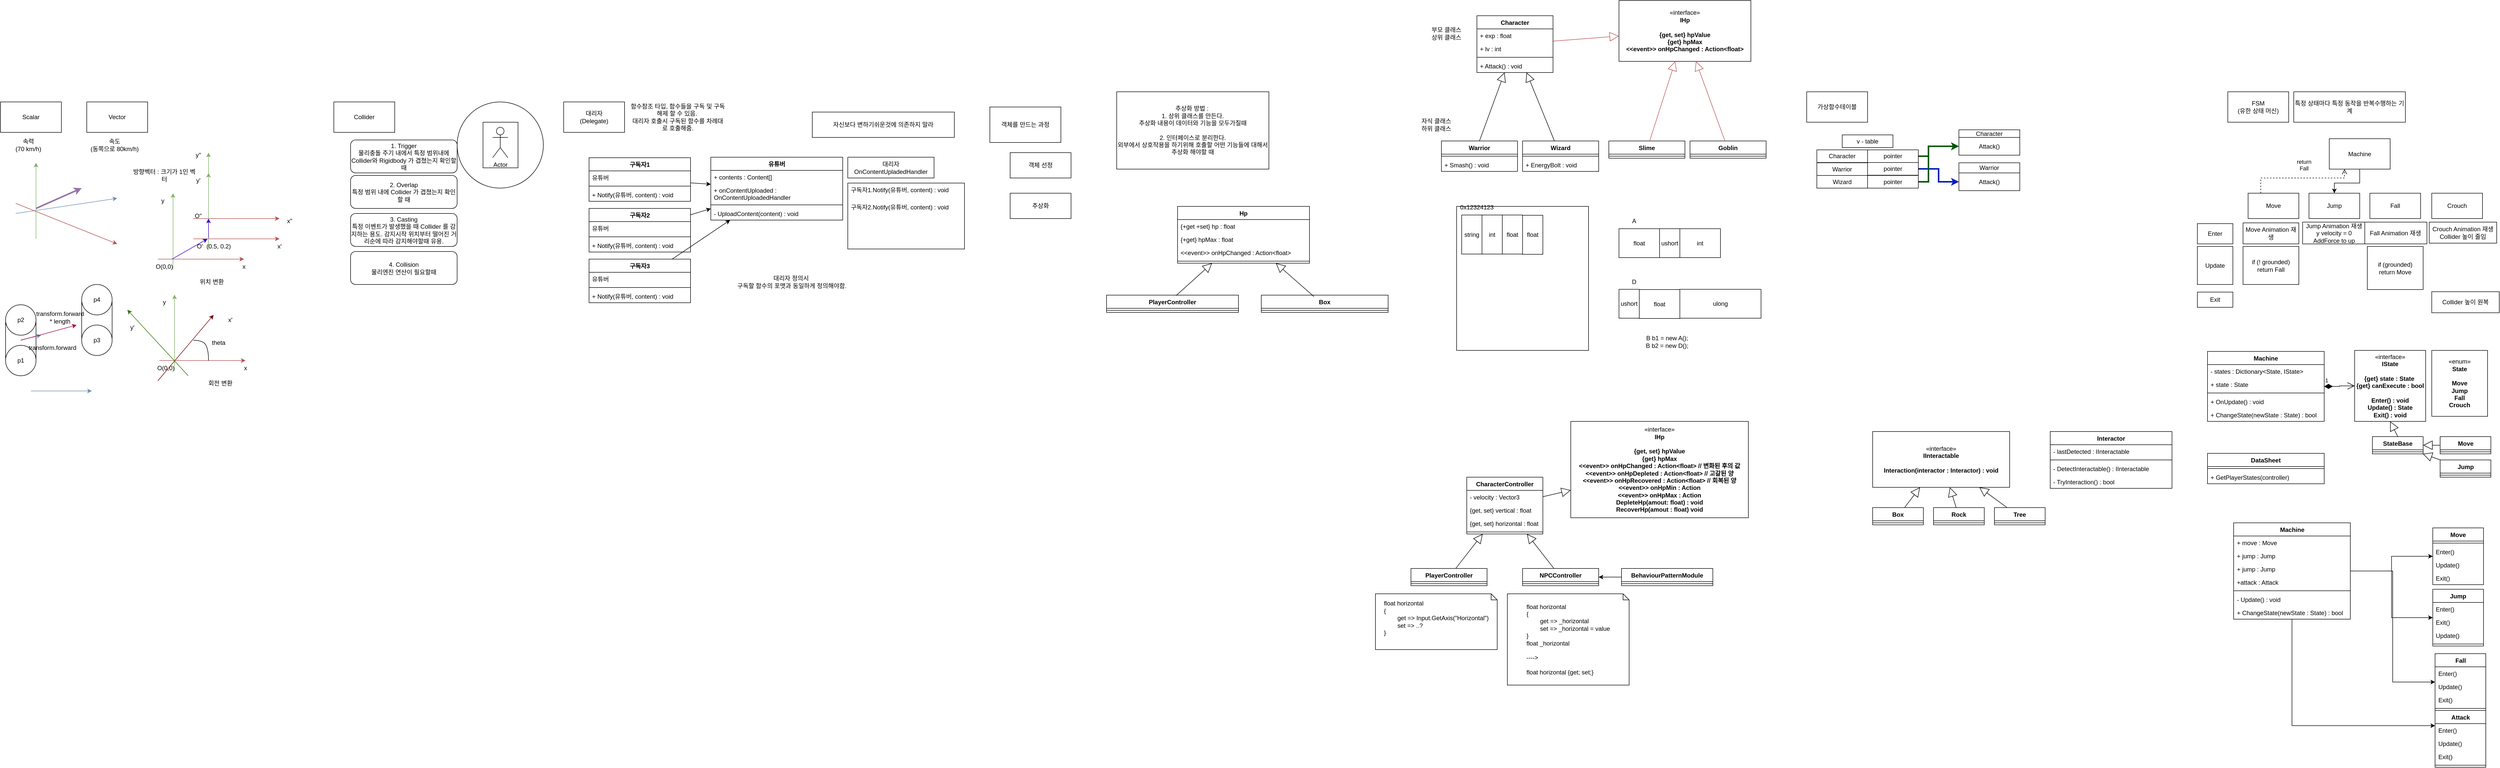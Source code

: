 <mxfile version="22.1.18" type="device">
  <diagram id="C5RBs43oDa-KdzZeNtuy" name="Page-1">
    <mxGraphModel dx="683" dy="1530" grid="1" gridSize="10" guides="1" tooltips="1" connect="1" arrows="1" fold="1" page="1" pageScale="1" pageWidth="827" pageHeight="1169" math="0" shadow="0">
      <root>
        <mxCell id="WIyWlLk6GJQsqaUBKTNV-0" />
        <mxCell id="WIyWlLk6GJQsqaUBKTNV-1" parent="WIyWlLk6GJQsqaUBKTNV-0" />
        <mxCell id="uws5rtHumx_mVDU6YS2Q-72" value="" style="ellipse;whiteSpace=wrap;html=1;aspect=fixed;" parent="WIyWlLk6GJQsqaUBKTNV-1" vertex="1">
          <mxGeometry x="1070" y="30" width="170" height="170" as="geometry" />
        </mxCell>
        <mxCell id="uws5rtHumx_mVDU6YS2Q-73" value="" style="rounded=0;whiteSpace=wrap;html=1;" parent="WIyWlLk6GJQsqaUBKTNV-1" vertex="1">
          <mxGeometry x="1121" y="70" width="69" height="90" as="geometry" />
        </mxCell>
        <mxCell id="uws5rtHumx_mVDU6YS2Q-0" value="Scalar" style="rounded=0;whiteSpace=wrap;html=1;" parent="WIyWlLk6GJQsqaUBKTNV-1" vertex="1">
          <mxGeometry x="170" y="30" width="120" height="60" as="geometry" />
        </mxCell>
        <mxCell id="uws5rtHumx_mVDU6YS2Q-1" value="Vector" style="rounded=0;whiteSpace=wrap;html=1;" parent="WIyWlLk6GJQsqaUBKTNV-1" vertex="1">
          <mxGeometry x="340" y="30" width="120" height="60" as="geometry" />
        </mxCell>
        <mxCell id="uws5rtHumx_mVDU6YS2Q-2" value="속력&lt;br&gt;(70 km/h)" style="text;html=1;strokeColor=none;fillColor=none;align=center;verticalAlign=middle;whiteSpace=wrap;rounded=0;" parent="WIyWlLk6GJQsqaUBKTNV-1" vertex="1">
          <mxGeometry x="170" y="100" width="110" height="30" as="geometry" />
        </mxCell>
        <mxCell id="uws5rtHumx_mVDU6YS2Q-3" value="속도&lt;br&gt;(동쪽으로 80km/h)" style="text;html=1;strokeColor=none;fillColor=none;align=center;verticalAlign=middle;whiteSpace=wrap;rounded=0;" parent="WIyWlLk6GJQsqaUBKTNV-1" vertex="1">
          <mxGeometry x="340" y="100" width="110" height="30" as="geometry" />
        </mxCell>
        <mxCell id="uws5rtHumx_mVDU6YS2Q-4" value="" style="endArrow=classic;html=1;rounded=0;fillColor=#dae8fc;strokeColor=#6c8ebf;" parent="WIyWlLk6GJQsqaUBKTNV-1" edge="1">
          <mxGeometry width="50" height="50" relative="1" as="geometry">
            <mxPoint x="200" y="250" as="sourcePoint" />
            <mxPoint x="400" y="220" as="targetPoint" />
          </mxGeometry>
        </mxCell>
        <mxCell id="uws5rtHumx_mVDU6YS2Q-5" value="" style="endArrow=classic;html=1;rounded=0;fillColor=#f8cecc;strokeColor=#b85450;" parent="WIyWlLk6GJQsqaUBKTNV-1" edge="1">
          <mxGeometry width="50" height="50" relative="1" as="geometry">
            <mxPoint x="200" y="230" as="sourcePoint" />
            <mxPoint x="400" y="310" as="targetPoint" />
          </mxGeometry>
        </mxCell>
        <mxCell id="uws5rtHumx_mVDU6YS2Q-6" value="" style="endArrow=classic;html=1;rounded=0;fillColor=#d5e8d4;strokeColor=#82b366;" parent="WIyWlLk6GJQsqaUBKTNV-1" edge="1">
          <mxGeometry width="50" height="50" relative="1" as="geometry">
            <mxPoint x="240" y="300" as="sourcePoint" />
            <mxPoint x="240" y="150" as="targetPoint" />
          </mxGeometry>
        </mxCell>
        <mxCell id="uws5rtHumx_mVDU6YS2Q-7" value="" style="endArrow=classic;html=1;rounded=0;fillColor=#e1d5e7;strokeColor=#9673a6;strokeWidth=3;" parent="WIyWlLk6GJQsqaUBKTNV-1" edge="1">
          <mxGeometry width="50" height="50" relative="1" as="geometry">
            <mxPoint x="240" y="240" as="sourcePoint" />
            <mxPoint x="330" y="200" as="targetPoint" />
          </mxGeometry>
        </mxCell>
        <mxCell id="uws5rtHumx_mVDU6YS2Q-9" value="방향벡터 : 크기가 1인 벡터" style="text;html=1;strokeColor=none;fillColor=none;align=center;verticalAlign=middle;whiteSpace=wrap;rounded=0;" parent="WIyWlLk6GJQsqaUBKTNV-1" vertex="1">
          <mxGeometry x="430" y="150" width="126" height="50" as="geometry" />
        </mxCell>
        <mxCell id="uws5rtHumx_mVDU6YS2Q-11" value="" style="shape=cylinder3;whiteSpace=wrap;html=1;boundedLbl=1;backgroundOutline=1;size=15;" parent="WIyWlLk6GJQsqaUBKTNV-1" vertex="1">
          <mxGeometry x="180" y="450" width="60" height="100" as="geometry" />
        </mxCell>
        <mxCell id="uws5rtHumx_mVDU6YS2Q-13" value="" style="ellipse;whiteSpace=wrap;html=1;aspect=fixed;" parent="WIyWlLk6GJQsqaUBKTNV-1" vertex="1">
          <mxGeometry x="180" y="430" width="60" height="60" as="geometry" />
        </mxCell>
        <mxCell id="uws5rtHumx_mVDU6YS2Q-14" value="" style="ellipse;whiteSpace=wrap;html=1;aspect=fixed;" parent="WIyWlLk6GJQsqaUBKTNV-1" vertex="1">
          <mxGeometry x="180" y="510" width="60" height="60" as="geometry" />
        </mxCell>
        <mxCell id="uws5rtHumx_mVDU6YS2Q-15" value="" style="shape=cylinder3;whiteSpace=wrap;html=1;boundedLbl=1;backgroundOutline=1;size=15;" parent="WIyWlLk6GJQsqaUBKTNV-1" vertex="1">
          <mxGeometry x="330" y="410" width="60" height="100" as="geometry" />
        </mxCell>
        <mxCell id="uws5rtHumx_mVDU6YS2Q-16" value="" style="ellipse;whiteSpace=wrap;html=1;aspect=fixed;" parent="WIyWlLk6GJQsqaUBKTNV-1" vertex="1">
          <mxGeometry x="330" y="390" width="60" height="60" as="geometry" />
        </mxCell>
        <mxCell id="uws5rtHumx_mVDU6YS2Q-17" value="" style="ellipse;whiteSpace=wrap;html=1;aspect=fixed;" parent="WIyWlLk6GJQsqaUBKTNV-1" vertex="1">
          <mxGeometry x="330" y="470" width="60" height="60" as="geometry" />
        </mxCell>
        <mxCell id="uws5rtHumx_mVDU6YS2Q-19" value="" style="endArrow=classic;html=1;rounded=0;fillColor=#dae8fc;strokeColor=#6c8ebf;" parent="WIyWlLk6GJQsqaUBKTNV-1" edge="1">
          <mxGeometry width="50" height="50" relative="1" as="geometry">
            <mxPoint x="230" y="600" as="sourcePoint" />
            <mxPoint x="350" y="600" as="targetPoint" />
          </mxGeometry>
        </mxCell>
        <mxCell id="uws5rtHumx_mVDU6YS2Q-20" value="" style="endArrow=classic;html=1;rounded=0;fillColor=#dae8fc;strokeColor=#6c8ebf;" parent="WIyWlLk6GJQsqaUBKTNV-1" edge="1">
          <mxGeometry width="50" height="50" relative="1" as="geometry">
            <mxPoint x="210" y="499.5" as="sourcePoint" />
            <mxPoint x="250" y="490" as="targetPoint" />
          </mxGeometry>
        </mxCell>
        <mxCell id="uws5rtHumx_mVDU6YS2Q-22" value="" style="endArrow=classic;html=1;rounded=0;fillColor=#f8cecc;strokeColor=#b85450;" parent="WIyWlLk6GJQsqaUBKTNV-1" edge="1">
          <mxGeometry width="50" height="50" relative="1" as="geometry">
            <mxPoint x="480" y="340" as="sourcePoint" />
            <mxPoint x="650" y="340" as="targetPoint" />
          </mxGeometry>
        </mxCell>
        <mxCell id="uws5rtHumx_mVDU6YS2Q-23" value="" style="endArrow=classic;html=1;rounded=0;fillColor=#d5e8d4;strokeColor=#82b366;" parent="WIyWlLk6GJQsqaUBKTNV-1" edge="1">
          <mxGeometry width="50" height="50" relative="1" as="geometry">
            <mxPoint x="510" y="360" as="sourcePoint" />
            <mxPoint x="510" y="210" as="targetPoint" />
          </mxGeometry>
        </mxCell>
        <mxCell id="uws5rtHumx_mVDU6YS2Q-24" value="x" style="text;html=1;strokeColor=none;fillColor=none;align=center;verticalAlign=middle;whiteSpace=wrap;rounded=0;" parent="WIyWlLk6GJQsqaUBKTNV-1" vertex="1">
          <mxGeometry x="620" y="340" width="60" height="30" as="geometry" />
        </mxCell>
        <mxCell id="uws5rtHumx_mVDU6YS2Q-25" value="y" style="text;html=1;strokeColor=none;fillColor=none;align=center;verticalAlign=middle;whiteSpace=wrap;rounded=0;" parent="WIyWlLk6GJQsqaUBKTNV-1" vertex="1">
          <mxGeometry x="460" y="210" width="60" height="30" as="geometry" />
        </mxCell>
        <mxCell id="uws5rtHumx_mVDU6YS2Q-26" value="O(0,0)" style="text;html=1;strokeColor=none;fillColor=none;align=center;verticalAlign=middle;whiteSpace=wrap;rounded=0;" parent="WIyWlLk6GJQsqaUBKTNV-1" vertex="1">
          <mxGeometry x="463" y="340" width="60" height="30" as="geometry" />
        </mxCell>
        <mxCell id="uws5rtHumx_mVDU6YS2Q-27" value="" style="endArrow=classic;html=1;rounded=0;fillColor=#f8cecc;strokeColor=#b85450;" parent="WIyWlLk6GJQsqaUBKTNV-1" edge="1">
          <mxGeometry width="50" height="50" relative="1" as="geometry">
            <mxPoint x="550" y="300" as="sourcePoint" />
            <mxPoint x="720" y="300" as="targetPoint" />
          </mxGeometry>
        </mxCell>
        <mxCell id="uws5rtHumx_mVDU6YS2Q-28" value="" style="endArrow=classic;html=1;rounded=0;fillColor=#d5e8d4;strokeColor=#82b366;" parent="WIyWlLk6GJQsqaUBKTNV-1" edge="1">
          <mxGeometry width="50" height="50" relative="1" as="geometry">
            <mxPoint x="580" y="320" as="sourcePoint" />
            <mxPoint x="580" y="170" as="targetPoint" />
          </mxGeometry>
        </mxCell>
        <mxCell id="uws5rtHumx_mVDU6YS2Q-29" value="x&#39;" style="text;html=1;strokeColor=none;fillColor=none;align=center;verticalAlign=middle;whiteSpace=wrap;rounded=0;" parent="WIyWlLk6GJQsqaUBKTNV-1" vertex="1">
          <mxGeometry x="690" y="300" width="60" height="30" as="geometry" />
        </mxCell>
        <mxCell id="uws5rtHumx_mVDU6YS2Q-30" value="y&#39;" style="text;html=1;strokeColor=none;fillColor=none;align=center;verticalAlign=middle;whiteSpace=wrap;rounded=0;" parent="WIyWlLk6GJQsqaUBKTNV-1" vertex="1">
          <mxGeometry x="530" y="170" width="60" height="30" as="geometry" />
        </mxCell>
        <mxCell id="uws5rtHumx_mVDU6YS2Q-31" value="O&#39;" style="text;html=1;strokeColor=none;fillColor=none;align=center;verticalAlign=middle;whiteSpace=wrap;rounded=0;" parent="WIyWlLk6GJQsqaUBKTNV-1" vertex="1">
          <mxGeometry x="533" y="300" width="60" height="30" as="geometry" />
        </mxCell>
        <mxCell id="uws5rtHumx_mVDU6YS2Q-32" value="" style="endArrow=classic;html=1;rounded=0;exitX=0.75;exitY=0;exitDx=0;exitDy=0;entryX=0.75;entryY=0;entryDx=0;entryDy=0;fillColor=#6a00ff;strokeColor=#3700CC;" parent="WIyWlLk6GJQsqaUBKTNV-1" source="uws5rtHumx_mVDU6YS2Q-26" target="uws5rtHumx_mVDU6YS2Q-31" edge="1">
          <mxGeometry width="50" height="50" relative="1" as="geometry">
            <mxPoint x="570" y="340" as="sourcePoint" />
            <mxPoint x="620" y="290" as="targetPoint" />
          </mxGeometry>
        </mxCell>
        <mxCell id="uws5rtHumx_mVDU6YS2Q-33" value="위치 변환" style="text;html=1;strokeColor=none;fillColor=none;align=center;verticalAlign=middle;whiteSpace=wrap;rounded=0;" parent="WIyWlLk6GJQsqaUBKTNV-1" vertex="1">
          <mxGeometry x="523" y="370" width="127" height="30" as="geometry" />
        </mxCell>
        <mxCell id="uws5rtHumx_mVDU6YS2Q-34" value="(0.5, 0.2)" style="text;html=1;strokeColor=none;fillColor=none;align=center;verticalAlign=middle;whiteSpace=wrap;rounded=0;" parent="WIyWlLk6GJQsqaUBKTNV-1" vertex="1">
          <mxGeometry x="570" y="300" width="60" height="30" as="geometry" />
        </mxCell>
        <mxCell id="uws5rtHumx_mVDU6YS2Q-35" value="" style="endArrow=classic;html=1;rounded=0;fillColor=#f8cecc;strokeColor=#b85450;" parent="WIyWlLk6GJQsqaUBKTNV-1" edge="1">
          <mxGeometry width="50" height="50" relative="1" as="geometry">
            <mxPoint x="550" y="260" as="sourcePoint" />
            <mxPoint x="720" y="260" as="targetPoint" />
          </mxGeometry>
        </mxCell>
        <mxCell id="uws5rtHumx_mVDU6YS2Q-36" value="" style="endArrow=classic;html=1;rounded=0;fillColor=#d5e8d4;strokeColor=#82b366;" parent="WIyWlLk6GJQsqaUBKTNV-1" edge="1">
          <mxGeometry width="50" height="50" relative="1" as="geometry">
            <mxPoint x="580" y="280" as="sourcePoint" />
            <mxPoint x="580" y="130" as="targetPoint" />
          </mxGeometry>
        </mxCell>
        <mxCell id="uws5rtHumx_mVDU6YS2Q-37" value="y&#39;&#39;" style="text;html=1;strokeColor=none;fillColor=none;align=center;verticalAlign=middle;whiteSpace=wrap;rounded=0;" parent="WIyWlLk6GJQsqaUBKTNV-1" vertex="1">
          <mxGeometry x="530" y="120" width="60" height="30" as="geometry" />
        </mxCell>
        <mxCell id="uws5rtHumx_mVDU6YS2Q-38" value="x&#39;&#39;" style="text;html=1;strokeColor=none;fillColor=none;align=center;verticalAlign=middle;whiteSpace=wrap;rounded=0;" parent="WIyWlLk6GJQsqaUBKTNV-1" vertex="1">
          <mxGeometry x="710" y="250" width="60" height="30" as="geometry" />
        </mxCell>
        <mxCell id="uws5rtHumx_mVDU6YS2Q-40" value="O&#39;&#39;" style="text;html=1;strokeColor=none;fillColor=none;align=center;verticalAlign=middle;whiteSpace=wrap;rounded=0;" parent="WIyWlLk6GJQsqaUBKTNV-1" vertex="1">
          <mxGeometry x="530" y="240" width="60" height="30" as="geometry" />
        </mxCell>
        <mxCell id="uws5rtHumx_mVDU6YS2Q-41" value="" style="endArrow=classic;html=1;rounded=0;exitX=0.167;exitY=-0.056;exitDx=0;exitDy=0;fillColor=#6a00ff;strokeColor=#3700CC;exitPerimeter=0;" parent="WIyWlLk6GJQsqaUBKTNV-1" source="uws5rtHumx_mVDU6YS2Q-34" edge="1">
          <mxGeometry width="50" height="50" relative="1" as="geometry">
            <mxPoint x="518" y="350" as="sourcePoint" />
            <mxPoint x="580" y="260" as="targetPoint" />
          </mxGeometry>
        </mxCell>
        <mxCell id="uws5rtHumx_mVDU6YS2Q-42" value="" style="endArrow=classic;html=1;rounded=0;fillColor=#f8cecc;strokeColor=#b85450;" parent="WIyWlLk6GJQsqaUBKTNV-1" edge="1">
          <mxGeometry width="50" height="50" relative="1" as="geometry">
            <mxPoint x="483" y="540" as="sourcePoint" />
            <mxPoint x="653" y="540" as="targetPoint" />
          </mxGeometry>
        </mxCell>
        <mxCell id="uws5rtHumx_mVDU6YS2Q-43" value="" style="endArrow=classic;html=1;rounded=0;fillColor=#d5e8d4;strokeColor=#82b366;" parent="WIyWlLk6GJQsqaUBKTNV-1" edge="1">
          <mxGeometry width="50" height="50" relative="1" as="geometry">
            <mxPoint x="513" y="560" as="sourcePoint" />
            <mxPoint x="513" y="410" as="targetPoint" />
          </mxGeometry>
        </mxCell>
        <mxCell id="uws5rtHumx_mVDU6YS2Q-44" value="x" style="text;html=1;strokeColor=none;fillColor=none;align=center;verticalAlign=middle;whiteSpace=wrap;rounded=0;" parent="WIyWlLk6GJQsqaUBKTNV-1" vertex="1">
          <mxGeometry x="623" y="540" width="60" height="30" as="geometry" />
        </mxCell>
        <mxCell id="uws5rtHumx_mVDU6YS2Q-45" value="y" style="text;html=1;strokeColor=none;fillColor=none;align=center;verticalAlign=middle;whiteSpace=wrap;rounded=0;" parent="WIyWlLk6GJQsqaUBKTNV-1" vertex="1">
          <mxGeometry x="463" y="410" width="60" height="30" as="geometry" />
        </mxCell>
        <mxCell id="uws5rtHumx_mVDU6YS2Q-46" value="O(0,0)" style="text;html=1;strokeColor=none;fillColor=none;align=center;verticalAlign=middle;whiteSpace=wrap;rounded=0;" parent="WIyWlLk6GJQsqaUBKTNV-1" vertex="1">
          <mxGeometry x="466" y="540" width="60" height="30" as="geometry" />
        </mxCell>
        <mxCell id="uws5rtHumx_mVDU6YS2Q-47" value="" style="endArrow=classic;html=1;rounded=0;fillColor=#a20025;strokeColor=#6F0000;" parent="WIyWlLk6GJQsqaUBKTNV-1" edge="1">
          <mxGeometry width="50" height="50" relative="1" as="geometry">
            <mxPoint x="480" y="580" as="sourcePoint" />
            <mxPoint x="590" y="450" as="targetPoint" />
          </mxGeometry>
        </mxCell>
        <mxCell id="uws5rtHumx_mVDU6YS2Q-48" value="" style="endArrow=classic;html=1;rounded=0;fillColor=#60a917;strokeColor=#2D7600;" parent="WIyWlLk6GJQsqaUBKTNV-1" edge="1">
          <mxGeometry width="50" height="50" relative="1" as="geometry">
            <mxPoint x="540" y="570" as="sourcePoint" />
            <mxPoint x="420" y="440" as="targetPoint" />
          </mxGeometry>
        </mxCell>
        <mxCell id="uws5rtHumx_mVDU6YS2Q-49" value="" style="curved=1;endArrow=none;html=1;rounded=0;endFill=0;" parent="WIyWlLk6GJQsqaUBKTNV-1" edge="1">
          <mxGeometry width="50" height="50" relative="1" as="geometry">
            <mxPoint x="580" y="540" as="sourcePoint" />
            <mxPoint x="550" y="500" as="targetPoint" />
            <Array as="points">
              <mxPoint x="580" y="520" />
              <mxPoint x="570" y="500" />
            </Array>
          </mxGeometry>
        </mxCell>
        <mxCell id="uws5rtHumx_mVDU6YS2Q-50" value="theta" style="text;html=1;strokeColor=none;fillColor=none;align=center;verticalAlign=middle;whiteSpace=wrap;rounded=0;" parent="WIyWlLk6GJQsqaUBKTNV-1" vertex="1">
          <mxGeometry x="570" y="490" width="60" height="30" as="geometry" />
        </mxCell>
        <mxCell id="uws5rtHumx_mVDU6YS2Q-51" value="x&#39;" style="text;html=1;strokeColor=none;fillColor=none;align=center;verticalAlign=middle;whiteSpace=wrap;rounded=0;" parent="WIyWlLk6GJQsqaUBKTNV-1" vertex="1">
          <mxGeometry x="593" y="445" width="60" height="30" as="geometry" />
        </mxCell>
        <mxCell id="uws5rtHumx_mVDU6YS2Q-52" value="y&#39;" style="text;html=1;strokeColor=none;fillColor=none;align=center;verticalAlign=middle;whiteSpace=wrap;rounded=0;" parent="WIyWlLk6GJQsqaUBKTNV-1" vertex="1">
          <mxGeometry x="400" y="460" width="60" height="30" as="geometry" />
        </mxCell>
        <mxCell id="uws5rtHumx_mVDU6YS2Q-53" value="회전 변환" style="text;html=1;strokeColor=none;fillColor=none;align=center;verticalAlign=middle;whiteSpace=wrap;rounded=0;" parent="WIyWlLk6GJQsqaUBKTNV-1" vertex="1">
          <mxGeometry x="540" y="570" width="127" height="30" as="geometry" />
        </mxCell>
        <mxCell id="uws5rtHumx_mVDU6YS2Q-55" value="p1" style="text;html=1;strokeColor=none;fillColor=none;align=center;verticalAlign=middle;whiteSpace=wrap;rounded=0;" parent="WIyWlLk6GJQsqaUBKTNV-1" vertex="1">
          <mxGeometry x="195" y="525" width="30" height="30" as="geometry" />
        </mxCell>
        <mxCell id="uws5rtHumx_mVDU6YS2Q-56" value="p2" style="text;html=1;strokeColor=none;fillColor=none;align=center;verticalAlign=middle;whiteSpace=wrap;rounded=0;" parent="WIyWlLk6GJQsqaUBKTNV-1" vertex="1">
          <mxGeometry x="195" y="445" width="30" height="30" as="geometry" />
        </mxCell>
        <mxCell id="uws5rtHumx_mVDU6YS2Q-57" value="p3" style="text;html=1;strokeColor=none;fillColor=none;align=center;verticalAlign=middle;whiteSpace=wrap;rounded=0;" parent="WIyWlLk6GJQsqaUBKTNV-1" vertex="1">
          <mxGeometry x="345" y="485" width="30" height="30" as="geometry" />
        </mxCell>
        <mxCell id="uws5rtHumx_mVDU6YS2Q-58" value="p4" style="text;html=1;strokeColor=none;fillColor=none;align=center;verticalAlign=middle;whiteSpace=wrap;rounded=0;" parent="WIyWlLk6GJQsqaUBKTNV-1" vertex="1">
          <mxGeometry x="345" y="405" width="30" height="30" as="geometry" />
        </mxCell>
        <mxCell id="uws5rtHumx_mVDU6YS2Q-59" value="transform.forward" style="text;html=1;strokeColor=none;fillColor=none;align=center;verticalAlign=middle;whiteSpace=wrap;rounded=0;" parent="WIyWlLk6GJQsqaUBKTNV-1" vertex="1">
          <mxGeometry x="225" y="500" width="95" height="30" as="geometry" />
        </mxCell>
        <mxCell id="uws5rtHumx_mVDU6YS2Q-61" value="" style="endArrow=classic;html=1;rounded=0;fillColor=#d80073;strokeColor=#A50040;" parent="WIyWlLk6GJQsqaUBKTNV-1" edge="1">
          <mxGeometry width="50" height="50" relative="1" as="geometry">
            <mxPoint x="210" y="500" as="sourcePoint" />
            <mxPoint x="320" y="470" as="targetPoint" />
          </mxGeometry>
        </mxCell>
        <mxCell id="uws5rtHumx_mVDU6YS2Q-62" value="transform.forward&lt;br&gt;* length" style="text;html=1;strokeColor=none;fillColor=none;align=center;verticalAlign=middle;whiteSpace=wrap;rounded=0;" parent="WIyWlLk6GJQsqaUBKTNV-1" vertex="1">
          <mxGeometry x="240" y="440" width="95" height="30" as="geometry" />
        </mxCell>
        <mxCell id="uws5rtHumx_mVDU6YS2Q-63" value="Collider" style="rounded=0;whiteSpace=wrap;html=1;" parent="WIyWlLk6GJQsqaUBKTNV-1" vertex="1">
          <mxGeometry x="827" y="30" width="120" height="60" as="geometry" />
        </mxCell>
        <mxCell id="uws5rtHumx_mVDU6YS2Q-66" value="1. Trigger&lt;br&gt;물리충돌 주기 내에서 특정 범위내에 Collider와 Rigidbody 가 겹쳤는지 확인할 때" style="rounded=1;whiteSpace=wrap;html=1;" parent="WIyWlLk6GJQsqaUBKTNV-1" vertex="1">
          <mxGeometry x="860" y="105" width="210" height="65" as="geometry" />
        </mxCell>
        <mxCell id="uws5rtHumx_mVDU6YS2Q-67" value="2. Overlap&lt;br&gt;특정 범위 내에 Collider 가 겹쳤는지 확인할 때" style="rounded=1;whiteSpace=wrap;html=1;" parent="WIyWlLk6GJQsqaUBKTNV-1" vertex="1">
          <mxGeometry x="860" y="175" width="210" height="65" as="geometry" />
        </mxCell>
        <mxCell id="uws5rtHumx_mVDU6YS2Q-68" value="3. Casting&lt;br&gt;특정 이벤트가 발생했을 때 Collider 를 감지하는 용도. 감지시작 위치부터 떨어진 거리순에 따라 감지해야할때 유용." style="rounded=1;whiteSpace=wrap;html=1;" parent="WIyWlLk6GJQsqaUBKTNV-1" vertex="1">
          <mxGeometry x="860" y="250" width="210" height="65" as="geometry" />
        </mxCell>
        <mxCell id="uws5rtHumx_mVDU6YS2Q-69" value="4. Collision&lt;br&gt;물리엔진 연산이 필요할때" style="rounded=1;whiteSpace=wrap;html=1;" parent="WIyWlLk6GJQsqaUBKTNV-1" vertex="1">
          <mxGeometry x="860" y="325" width="210" height="65" as="geometry" />
        </mxCell>
        <mxCell id="uws5rtHumx_mVDU6YS2Q-71" value="Actor" style="shape=umlActor;verticalLabelPosition=bottom;verticalAlign=top;html=1;outlineConnect=0;" parent="WIyWlLk6GJQsqaUBKTNV-1" vertex="1">
          <mxGeometry x="1140" y="80" width="30" height="60" as="geometry" />
        </mxCell>
        <mxCell id="00Jc6bNBCjixQcdCipXm-0" value="대리자&lt;br&gt;(Delegate)" style="rounded=0;whiteSpace=wrap;html=1;" parent="WIyWlLk6GJQsqaUBKTNV-1" vertex="1">
          <mxGeometry x="1280" y="30" width="120" height="60" as="geometry" />
        </mxCell>
        <mxCell id="00Jc6bNBCjixQcdCipXm-1" value="유튜버" style="swimlane;fontStyle=1;align=center;verticalAlign=top;childLayout=stackLayout;horizontal=1;startSize=26;horizontalStack=0;resizeParent=1;resizeParentMax=0;resizeLast=0;collapsible=1;marginBottom=0;whiteSpace=wrap;html=1;" parent="WIyWlLk6GJQsqaUBKTNV-1" vertex="1">
          <mxGeometry x="1570" y="139" width="260" height="124" as="geometry" />
        </mxCell>
        <mxCell id="00Jc6bNBCjixQcdCipXm-2" value="+ contents : Content[]" style="text;strokeColor=none;fillColor=none;align=left;verticalAlign=top;spacingLeft=4;spacingRight=4;overflow=hidden;rotatable=0;points=[[0,0.5],[1,0.5]];portConstraint=eastwest;whiteSpace=wrap;html=1;" parent="00Jc6bNBCjixQcdCipXm-1" vertex="1">
          <mxGeometry y="26" width="260" height="26" as="geometry" />
        </mxCell>
        <mxCell id="00Jc6bNBCjixQcdCipXm-22" value="+ onContentUploaded : OnContentUploadedHandler" style="text;strokeColor=none;fillColor=none;align=left;verticalAlign=top;spacingLeft=4;spacingRight=4;overflow=hidden;rotatable=0;points=[[0,0.5],[1,0.5]];portConstraint=eastwest;whiteSpace=wrap;html=1;" parent="00Jc6bNBCjixQcdCipXm-1" vertex="1">
          <mxGeometry y="52" width="260" height="38" as="geometry" />
        </mxCell>
        <mxCell id="00Jc6bNBCjixQcdCipXm-3" value="" style="line;strokeWidth=1;fillColor=none;align=left;verticalAlign=middle;spacingTop=-1;spacingLeft=3;spacingRight=3;rotatable=0;labelPosition=right;points=[];portConstraint=eastwest;strokeColor=inherit;" parent="00Jc6bNBCjixQcdCipXm-1" vertex="1">
          <mxGeometry y="90" width="260" height="8" as="geometry" />
        </mxCell>
        <mxCell id="00Jc6bNBCjixQcdCipXm-4" value="- UploadContent(content) : void" style="text;strokeColor=none;fillColor=none;align=left;verticalAlign=top;spacingLeft=4;spacingRight=4;overflow=hidden;rotatable=0;points=[[0,0.5],[1,0.5]];portConstraint=eastwest;whiteSpace=wrap;html=1;" parent="00Jc6bNBCjixQcdCipXm-1" vertex="1">
          <mxGeometry y="98" width="260" height="26" as="geometry" />
        </mxCell>
        <mxCell id="00Jc6bNBCjixQcdCipXm-5" value="구독자1" style="swimlane;fontStyle=1;align=center;verticalAlign=top;childLayout=stackLayout;horizontal=1;startSize=26;horizontalStack=0;resizeParent=1;resizeParentMax=0;resizeLast=0;collapsible=1;marginBottom=0;whiteSpace=wrap;html=1;" parent="WIyWlLk6GJQsqaUBKTNV-1" vertex="1">
          <mxGeometry x="1330" y="140" width="200" height="86" as="geometry" />
        </mxCell>
        <mxCell id="00Jc6bNBCjixQcdCipXm-17" value="유튜버" style="text;strokeColor=none;fillColor=none;align=left;verticalAlign=top;spacingLeft=4;spacingRight=4;overflow=hidden;rotatable=0;points=[[0,0.5],[1,0.5]];portConstraint=eastwest;whiteSpace=wrap;html=1;" parent="00Jc6bNBCjixQcdCipXm-5" vertex="1">
          <mxGeometry y="26" width="200" height="26" as="geometry" />
        </mxCell>
        <mxCell id="00Jc6bNBCjixQcdCipXm-7" value="" style="line;strokeWidth=1;fillColor=none;align=left;verticalAlign=middle;spacingTop=-1;spacingLeft=3;spacingRight=3;rotatable=0;labelPosition=right;points=[];portConstraint=eastwest;strokeColor=inherit;" parent="00Jc6bNBCjixQcdCipXm-5" vertex="1">
          <mxGeometry y="52" width="200" height="8" as="geometry" />
        </mxCell>
        <mxCell id="00Jc6bNBCjixQcdCipXm-9" value="+ Notify(유튜버, content) : void" style="text;strokeColor=none;fillColor=none;align=left;verticalAlign=top;spacingLeft=4;spacingRight=4;overflow=hidden;rotatable=0;points=[[0,0.5],[1,0.5]];portConstraint=eastwest;whiteSpace=wrap;html=1;" parent="00Jc6bNBCjixQcdCipXm-5" vertex="1">
          <mxGeometry y="60" width="200" height="26" as="geometry" />
        </mxCell>
        <mxCell id="00Jc6bNBCjixQcdCipXm-11" value="구독자2" style="swimlane;fontStyle=1;align=center;verticalAlign=top;childLayout=stackLayout;horizontal=1;startSize=26;horizontalStack=0;resizeParent=1;resizeParentMax=0;resizeLast=0;collapsible=1;marginBottom=0;whiteSpace=wrap;html=1;" parent="WIyWlLk6GJQsqaUBKTNV-1" vertex="1">
          <mxGeometry x="1330" y="240" width="200" height="86" as="geometry" />
        </mxCell>
        <mxCell id="00Jc6bNBCjixQcdCipXm-18" value="유튜버" style="text;strokeColor=none;fillColor=none;align=left;verticalAlign=top;spacingLeft=4;spacingRight=4;overflow=hidden;rotatable=0;points=[[0,0.5],[1,0.5]];portConstraint=eastwest;whiteSpace=wrap;html=1;" parent="00Jc6bNBCjixQcdCipXm-11" vertex="1">
          <mxGeometry y="26" width="200" height="26" as="geometry" />
        </mxCell>
        <mxCell id="00Jc6bNBCjixQcdCipXm-12" value="" style="line;strokeWidth=1;fillColor=none;align=left;verticalAlign=middle;spacingTop=-1;spacingLeft=3;spacingRight=3;rotatable=0;labelPosition=right;points=[];portConstraint=eastwest;strokeColor=inherit;" parent="00Jc6bNBCjixQcdCipXm-11" vertex="1">
          <mxGeometry y="52" width="200" height="8" as="geometry" />
        </mxCell>
        <mxCell id="00Jc6bNBCjixQcdCipXm-13" value="+ Notify(유튜버, content) : void" style="text;strokeColor=none;fillColor=none;align=left;verticalAlign=top;spacingLeft=4;spacingRight=4;overflow=hidden;rotatable=0;points=[[0,0.5],[1,0.5]];portConstraint=eastwest;whiteSpace=wrap;html=1;" parent="00Jc6bNBCjixQcdCipXm-11" vertex="1">
          <mxGeometry y="60" width="200" height="26" as="geometry" />
        </mxCell>
        <mxCell id="00Jc6bNBCjixQcdCipXm-15" value="자신보다 변하기쉬운것에 의존하지 말라" style="rounded=0;whiteSpace=wrap;html=1;" parent="WIyWlLk6GJQsqaUBKTNV-1" vertex="1">
          <mxGeometry x="1770" y="50" width="280" height="50" as="geometry" />
        </mxCell>
        <mxCell id="00Jc6bNBCjixQcdCipXm-16" value="대리자&lt;br&gt;OnContentUpladedHandler" style="rounded=0;whiteSpace=wrap;html=1;" parent="WIyWlLk6GJQsqaUBKTNV-1" vertex="1">
          <mxGeometry x="1840" y="139" width="170" height="41" as="geometry" />
        </mxCell>
        <mxCell id="00Jc6bNBCjixQcdCipXm-19" value="" style="rounded=0;whiteSpace=wrap;html=1;" parent="WIyWlLk6GJQsqaUBKTNV-1" vertex="1">
          <mxGeometry x="1840" y="190" width="230" height="130" as="geometry" />
        </mxCell>
        <mxCell id="00Jc6bNBCjixQcdCipXm-20" value="구독자1.Notify(유튜버, content) : void" style="text;strokeColor=none;fillColor=none;align=left;verticalAlign=top;spacingLeft=4;spacingRight=4;overflow=hidden;rotatable=0;points=[[0,0.5],[1,0.5]];portConstraint=eastwest;whiteSpace=wrap;html=1;" parent="WIyWlLk6GJQsqaUBKTNV-1" vertex="1">
          <mxGeometry x="1840" y="190" width="220" height="26" as="geometry" />
        </mxCell>
        <mxCell id="00Jc6bNBCjixQcdCipXm-21" value="구독자2.Notify(유튜버, content) : void" style="text;strokeColor=none;fillColor=none;align=left;verticalAlign=top;spacingLeft=4;spacingRight=4;overflow=hidden;rotatable=0;points=[[0,0.5],[1,0.5]];portConstraint=eastwest;whiteSpace=wrap;html=1;" parent="WIyWlLk6GJQsqaUBKTNV-1" vertex="1">
          <mxGeometry x="1840" y="224" width="220" height="26" as="geometry" />
        </mxCell>
        <mxCell id="00Jc6bNBCjixQcdCipXm-23" value="함수참조 타입, 함수들을 구독 및 구독해제 할 수 있음.&amp;nbsp;&lt;br&gt;대리자 호출시 구독된 함수를 차례대로 호출해줌." style="text;html=1;strokeColor=none;fillColor=none;align=center;verticalAlign=middle;whiteSpace=wrap;rounded=0;" parent="WIyWlLk6GJQsqaUBKTNV-1" vertex="1">
          <mxGeometry x="1410" y="30" width="190" height="60" as="geometry" />
        </mxCell>
        <mxCell id="00Jc6bNBCjixQcdCipXm-24" value="대리자 정의시&amp;nbsp;&lt;br&gt;구독할 함수의 포맷과 동일하게 정의해야함." style="text;html=1;strokeColor=none;fillColor=none;align=center;verticalAlign=middle;whiteSpace=wrap;rounded=0;" parent="WIyWlLk6GJQsqaUBKTNV-1" vertex="1">
          <mxGeometry x="1570" y="355" width="320" height="60" as="geometry" />
        </mxCell>
        <mxCell id="00Jc6bNBCjixQcdCipXm-25" value="구독자3" style="swimlane;fontStyle=1;align=center;verticalAlign=top;childLayout=stackLayout;horizontal=1;startSize=26;horizontalStack=0;resizeParent=1;resizeParentMax=0;resizeLast=0;collapsible=1;marginBottom=0;whiteSpace=wrap;html=1;" parent="WIyWlLk6GJQsqaUBKTNV-1" vertex="1">
          <mxGeometry x="1330" y="340" width="200" height="86" as="geometry" />
        </mxCell>
        <mxCell id="00Jc6bNBCjixQcdCipXm-26" value="유튜버" style="text;strokeColor=none;fillColor=none;align=left;verticalAlign=top;spacingLeft=4;spacingRight=4;overflow=hidden;rotatable=0;points=[[0,0.5],[1,0.5]];portConstraint=eastwest;whiteSpace=wrap;html=1;" parent="00Jc6bNBCjixQcdCipXm-25" vertex="1">
          <mxGeometry y="26" width="200" height="26" as="geometry" />
        </mxCell>
        <mxCell id="00Jc6bNBCjixQcdCipXm-27" value="" style="line;strokeWidth=1;fillColor=none;align=left;verticalAlign=middle;spacingTop=-1;spacingLeft=3;spacingRight=3;rotatable=0;labelPosition=right;points=[];portConstraint=eastwest;strokeColor=inherit;" parent="00Jc6bNBCjixQcdCipXm-25" vertex="1">
          <mxGeometry y="52" width="200" height="8" as="geometry" />
        </mxCell>
        <mxCell id="00Jc6bNBCjixQcdCipXm-28" value="+ Notify(유튜버, content) : void" style="text;strokeColor=none;fillColor=none;align=left;verticalAlign=top;spacingLeft=4;spacingRight=4;overflow=hidden;rotatable=0;points=[[0,0.5],[1,0.5]];portConstraint=eastwest;whiteSpace=wrap;html=1;" parent="00Jc6bNBCjixQcdCipXm-25" vertex="1">
          <mxGeometry y="60" width="200" height="26" as="geometry" />
        </mxCell>
        <mxCell id="00Jc6bNBCjixQcdCipXm-30" value="객체를 만드는 과정" style="rounded=0;whiteSpace=wrap;html=1;" parent="WIyWlLk6GJQsqaUBKTNV-1" vertex="1">
          <mxGeometry x="2120" y="40" width="140" height="70" as="geometry" />
        </mxCell>
        <mxCell id="00Jc6bNBCjixQcdCipXm-31" value="객체 선정" style="rounded=0;whiteSpace=wrap;html=1;" parent="WIyWlLk6GJQsqaUBKTNV-1" vertex="1">
          <mxGeometry x="2160" y="130" width="120" height="50" as="geometry" />
        </mxCell>
        <mxCell id="00Jc6bNBCjixQcdCipXm-32" value="추상화" style="rounded=0;whiteSpace=wrap;html=1;" parent="WIyWlLk6GJQsqaUBKTNV-1" vertex="1">
          <mxGeometry x="2160" y="210" width="120" height="50" as="geometry" />
        </mxCell>
        <mxCell id="00Jc6bNBCjixQcdCipXm-33" value="PlayerController" style="swimlane;fontStyle=1;align=center;verticalAlign=top;childLayout=stackLayout;horizontal=1;startSize=26;horizontalStack=0;resizeParent=1;resizeParentMax=0;resizeLast=0;collapsible=1;marginBottom=0;whiteSpace=wrap;html=1;" parent="WIyWlLk6GJQsqaUBKTNV-1" vertex="1">
          <mxGeometry x="2350" y="411" width="260" height="34" as="geometry" />
        </mxCell>
        <mxCell id="00Jc6bNBCjixQcdCipXm-35" value="" style="line;strokeWidth=1;fillColor=none;align=left;verticalAlign=middle;spacingTop=-1;spacingLeft=3;spacingRight=3;rotatable=0;labelPosition=right;points=[];portConstraint=eastwest;strokeColor=inherit;" parent="00Jc6bNBCjixQcdCipXm-33" vertex="1">
          <mxGeometry y="26" width="260" height="8" as="geometry" />
        </mxCell>
        <mxCell id="00Jc6bNBCjixQcdCipXm-37" value="Box" style="swimlane;fontStyle=1;align=center;verticalAlign=top;childLayout=stackLayout;horizontal=1;startSize=26;horizontalStack=0;resizeParent=1;resizeParentMax=0;resizeLast=0;collapsible=1;marginBottom=0;whiteSpace=wrap;html=1;" parent="WIyWlLk6GJQsqaUBKTNV-1" vertex="1">
          <mxGeometry x="2655" y="411" width="250" height="34" as="geometry" />
        </mxCell>
        <mxCell id="00Jc6bNBCjixQcdCipXm-48" value="" style="line;strokeWidth=1;fillColor=none;align=left;verticalAlign=middle;spacingTop=-1;spacingLeft=3;spacingRight=3;rotatable=0;labelPosition=right;points=[];portConstraint=eastwest;strokeColor=inherit;" parent="00Jc6bNBCjixQcdCipXm-37" vertex="1">
          <mxGeometry y="26" width="250" height="8" as="geometry" />
        </mxCell>
        <mxCell id="00Jc6bNBCjixQcdCipXm-49" value="Hp" style="swimlane;fontStyle=1;align=center;verticalAlign=top;childLayout=stackLayout;horizontal=1;startSize=26;horizontalStack=0;resizeParent=1;resizeParentMax=0;resizeLast=0;collapsible=1;marginBottom=0;whiteSpace=wrap;html=1;" parent="WIyWlLk6GJQsqaUBKTNV-1" vertex="1">
          <mxGeometry x="2490" y="236" width="260" height="112" as="geometry" />
        </mxCell>
        <mxCell id="00Jc6bNBCjixQcdCipXm-50" value="{+get +set} hp : float" style="text;strokeColor=none;fillColor=none;align=left;verticalAlign=top;spacingLeft=4;spacingRight=4;overflow=hidden;rotatable=0;points=[[0,0.5],[1,0.5]];portConstraint=eastwest;whiteSpace=wrap;html=1;" parent="00Jc6bNBCjixQcdCipXm-49" vertex="1">
          <mxGeometry y="26" width="260" height="26" as="geometry" />
        </mxCell>
        <mxCell id="00Jc6bNBCjixQcdCipXm-51" value="{+get} hpMax : float" style="text;strokeColor=none;fillColor=none;align=left;verticalAlign=top;spacingLeft=4;spacingRight=4;overflow=hidden;rotatable=0;points=[[0,0.5],[1,0.5]];portConstraint=eastwest;whiteSpace=wrap;html=1;" parent="00Jc6bNBCjixQcdCipXm-49" vertex="1">
          <mxGeometry y="52" width="260" height="26" as="geometry" />
        </mxCell>
        <mxCell id="00Jc6bNBCjixQcdCipXm-52" value="&amp;lt;&amp;lt;event&amp;gt;&amp;gt; onHpChanged : Action&amp;lt;float&amp;gt;" style="text;strokeColor=none;fillColor=none;align=left;verticalAlign=top;spacingLeft=4;spacingRight=4;overflow=hidden;rotatable=0;points=[[0,0.5],[1,0.5]];portConstraint=eastwest;whiteSpace=wrap;html=1;" parent="00Jc6bNBCjixQcdCipXm-49" vertex="1">
          <mxGeometry y="78" width="260" height="26" as="geometry" />
        </mxCell>
        <mxCell id="00Jc6bNBCjixQcdCipXm-53" value="" style="line;strokeWidth=1;fillColor=none;align=left;verticalAlign=middle;spacingTop=-1;spacingLeft=3;spacingRight=3;rotatable=0;labelPosition=right;points=[];portConstraint=eastwest;strokeColor=inherit;" parent="00Jc6bNBCjixQcdCipXm-49" vertex="1">
          <mxGeometry y="104" width="260" height="8" as="geometry" />
        </mxCell>
        <mxCell id="00Jc6bNBCjixQcdCipXm-54" value="" style="endArrow=block;endSize=16;endFill=0;html=1;rounded=0;exitX=0.527;exitY=0.029;exitDx=0;exitDy=0;exitPerimeter=0;" parent="WIyWlLk6GJQsqaUBKTNV-1" source="00Jc6bNBCjixQcdCipXm-33" target="00Jc6bNBCjixQcdCipXm-49" edge="1">
          <mxGeometry width="160" relative="1" as="geometry">
            <mxPoint x="2620" y="396" as="sourcePoint" />
            <mxPoint x="2780" y="396" as="targetPoint" />
          </mxGeometry>
        </mxCell>
        <mxCell id="00Jc6bNBCjixQcdCipXm-55" value="" style="endArrow=block;endSize=16;endFill=0;html=1;rounded=0;exitX=0.356;exitY=0.088;exitDx=0;exitDy=0;exitPerimeter=0;" parent="WIyWlLk6GJQsqaUBKTNV-1" target="00Jc6bNBCjixQcdCipXm-49" edge="1">
          <mxGeometry width="160" relative="1" as="geometry">
            <mxPoint x="2759" y="413.992" as="sourcePoint" />
            <mxPoint x="2568" y="358" as="targetPoint" />
          </mxGeometry>
        </mxCell>
        <mxCell id="00Jc6bNBCjixQcdCipXm-56" value="추상화 방법 :&amp;nbsp;&lt;br&gt;1. 상위 클래스를 만든다.&lt;br&gt;추상화 내용이 데이터와 기능을 모두가질때&lt;br&gt;&lt;br&gt;2. 인터페이스로 분리한다.&lt;br&gt;외부에서 상호작용을 하기위해 호출할 어떤 기능들에 대해서 추상화 해야할 때" style="rounded=0;whiteSpace=wrap;html=1;" parent="WIyWlLk6GJQsqaUBKTNV-1" vertex="1">
          <mxGeometry x="2370" y="10" width="300" height="152.5" as="geometry" />
        </mxCell>
        <mxCell id="00Jc6bNBCjixQcdCipXm-57" value="Warrior" style="swimlane;fontStyle=1;align=center;verticalAlign=top;childLayout=stackLayout;horizontal=1;startSize=26;horizontalStack=0;resizeParent=1;resizeParentMax=0;resizeLast=0;collapsible=1;marginBottom=0;whiteSpace=wrap;html=1;" parent="WIyWlLk6GJQsqaUBKTNV-1" vertex="1">
          <mxGeometry x="3010" y="107" width="150" height="60" as="geometry" />
        </mxCell>
        <mxCell id="00Jc6bNBCjixQcdCipXm-61" value="" style="line;strokeWidth=1;fillColor=none;align=left;verticalAlign=middle;spacingTop=-1;spacingLeft=3;spacingRight=3;rotatable=0;labelPosition=right;points=[];portConstraint=eastwest;strokeColor=inherit;" parent="00Jc6bNBCjixQcdCipXm-57" vertex="1">
          <mxGeometry y="26" width="150" height="8" as="geometry" />
        </mxCell>
        <mxCell id="00Jc6bNBCjixQcdCipXm-87" value="+ Smash() : void" style="text;strokeColor=none;fillColor=none;align=left;verticalAlign=top;spacingLeft=4;spacingRight=4;overflow=hidden;rotatable=0;points=[[0,0.5],[1,0.5]];portConstraint=eastwest;whiteSpace=wrap;html=1;" parent="00Jc6bNBCjixQcdCipXm-57" vertex="1">
          <mxGeometry y="34" width="150" height="26" as="geometry" />
        </mxCell>
        <mxCell id="00Jc6bNBCjixQcdCipXm-62" value="Wizard" style="swimlane;fontStyle=1;align=center;verticalAlign=top;childLayout=stackLayout;horizontal=1;startSize=26;horizontalStack=0;resizeParent=1;resizeParentMax=0;resizeLast=0;collapsible=1;marginBottom=0;whiteSpace=wrap;html=1;" parent="WIyWlLk6GJQsqaUBKTNV-1" vertex="1">
          <mxGeometry x="3170" y="107" width="150" height="60" as="geometry" />
        </mxCell>
        <mxCell id="00Jc6bNBCjixQcdCipXm-63" value="" style="line;strokeWidth=1;fillColor=none;align=left;verticalAlign=middle;spacingTop=-1;spacingLeft=3;spacingRight=3;rotatable=0;labelPosition=right;points=[];portConstraint=eastwest;strokeColor=inherit;" parent="00Jc6bNBCjixQcdCipXm-62" vertex="1">
          <mxGeometry y="26" width="150" height="8" as="geometry" />
        </mxCell>
        <mxCell id="00Jc6bNBCjixQcdCipXm-88" value="+ EnergyBolt : void" style="text;strokeColor=none;fillColor=none;align=left;verticalAlign=top;spacingLeft=4;spacingRight=4;overflow=hidden;rotatable=0;points=[[0,0.5],[1,0.5]];portConstraint=eastwest;whiteSpace=wrap;html=1;" parent="00Jc6bNBCjixQcdCipXm-62" vertex="1">
          <mxGeometry y="34" width="150" height="26" as="geometry" />
        </mxCell>
        <mxCell id="00Jc6bNBCjixQcdCipXm-64" value="Slime" style="swimlane;fontStyle=1;align=center;verticalAlign=top;childLayout=stackLayout;horizontal=1;startSize=26;horizontalStack=0;resizeParent=1;resizeParentMax=0;resizeLast=0;collapsible=1;marginBottom=0;whiteSpace=wrap;html=1;" parent="WIyWlLk6GJQsqaUBKTNV-1" vertex="1">
          <mxGeometry x="3340" y="107" width="150" height="34" as="geometry" />
        </mxCell>
        <mxCell id="00Jc6bNBCjixQcdCipXm-65" value="" style="line;strokeWidth=1;fillColor=none;align=left;verticalAlign=middle;spacingTop=-1;spacingLeft=3;spacingRight=3;rotatable=0;labelPosition=right;points=[];portConstraint=eastwest;strokeColor=inherit;" parent="00Jc6bNBCjixQcdCipXm-64" vertex="1">
          <mxGeometry y="26" width="150" height="8" as="geometry" />
        </mxCell>
        <mxCell id="00Jc6bNBCjixQcdCipXm-66" value="Goblin" style="swimlane;fontStyle=1;align=center;verticalAlign=top;childLayout=stackLayout;horizontal=1;startSize=26;horizontalStack=0;resizeParent=1;resizeParentMax=0;resizeLast=0;collapsible=1;marginBottom=0;whiteSpace=wrap;html=1;" parent="WIyWlLk6GJQsqaUBKTNV-1" vertex="1">
          <mxGeometry x="3500" y="107" width="150" height="34" as="geometry" />
        </mxCell>
        <mxCell id="00Jc6bNBCjixQcdCipXm-67" value="" style="line;strokeWidth=1;fillColor=none;align=left;verticalAlign=middle;spacingTop=-1;spacingLeft=3;spacingRight=3;rotatable=0;labelPosition=right;points=[];portConstraint=eastwest;strokeColor=inherit;" parent="00Jc6bNBCjixQcdCipXm-66" vertex="1">
          <mxGeometry y="26" width="150" height="8" as="geometry" />
        </mxCell>
        <mxCell id="00Jc6bNBCjixQcdCipXm-68" value="«interface»&lt;br&gt;&lt;b&gt;IHp&lt;br&gt;&lt;br&gt;{get, set} hpValue&lt;br&gt;{get} hpMax&lt;br&gt;&amp;lt;&amp;lt;event&amp;gt;&amp;gt; onHpChanged : Action&amp;lt;float&amp;gt;&lt;br&gt;&lt;/b&gt;" style="html=1;whiteSpace=wrap;" parent="WIyWlLk6GJQsqaUBKTNV-1" vertex="1">
          <mxGeometry x="3360" y="-170" width="260" height="120" as="geometry" />
        </mxCell>
        <mxCell id="00Jc6bNBCjixQcdCipXm-69" value="" style="endArrow=block;endSize=16;endFill=0;html=1;rounded=0;fillColor=#f8cecc;strokeColor=#b85450;" parent="WIyWlLk6GJQsqaUBKTNV-1" source="00Jc6bNBCjixQcdCipXm-80" target="00Jc6bNBCjixQcdCipXm-68" edge="1">
          <mxGeometry width="160" relative="1" as="geometry">
            <mxPoint x="3290" y="60" as="sourcePoint" />
            <mxPoint x="3450" y="60" as="targetPoint" />
          </mxGeometry>
        </mxCell>
        <mxCell id="00Jc6bNBCjixQcdCipXm-71" value="" style="endArrow=block;endSize=16;endFill=0;html=1;rounded=0;fillColor=#f8cecc;strokeColor=#b85450;" parent="WIyWlLk6GJQsqaUBKTNV-1" source="00Jc6bNBCjixQcdCipXm-64" target="00Jc6bNBCjixQcdCipXm-68" edge="1">
          <mxGeometry width="160" relative="1" as="geometry">
            <mxPoint x="3264" y="117" as="sourcePoint" />
            <mxPoint x="3339" y="-30" as="targetPoint" />
          </mxGeometry>
        </mxCell>
        <mxCell id="00Jc6bNBCjixQcdCipXm-72" value="" style="endArrow=block;endSize=16;endFill=0;html=1;rounded=0;fillColor=#f8cecc;strokeColor=#b85450;" parent="WIyWlLk6GJQsqaUBKTNV-1" source="00Jc6bNBCjixQcdCipXm-66" target="00Jc6bNBCjixQcdCipXm-68" edge="1">
          <mxGeometry width="160" relative="1" as="geometry">
            <mxPoint x="3421" y="117" as="sourcePoint" />
            <mxPoint x="3385" y="-30" as="targetPoint" />
          </mxGeometry>
        </mxCell>
        <mxCell id="00Jc6bNBCjixQcdCipXm-80" value="Character" style="swimlane;fontStyle=1;align=center;verticalAlign=top;childLayout=stackLayout;horizontal=1;startSize=26;horizontalStack=0;resizeParent=1;resizeParentMax=0;resizeLast=0;collapsible=1;marginBottom=0;whiteSpace=wrap;html=1;" parent="WIyWlLk6GJQsqaUBKTNV-1" vertex="1">
          <mxGeometry x="3080" y="-140" width="150" height="112" as="geometry" />
        </mxCell>
        <mxCell id="00Jc6bNBCjixQcdCipXm-81" value="+ exp : float" style="text;strokeColor=none;fillColor=none;align=left;verticalAlign=top;spacingLeft=4;spacingRight=4;overflow=hidden;rotatable=0;points=[[0,0.5],[1,0.5]];portConstraint=eastwest;whiteSpace=wrap;html=1;" parent="00Jc6bNBCjixQcdCipXm-80" vertex="1">
          <mxGeometry y="26" width="150" height="26" as="geometry" />
        </mxCell>
        <mxCell id="00Jc6bNBCjixQcdCipXm-82" value="+ lv : int" style="text;strokeColor=none;fillColor=none;align=left;verticalAlign=top;spacingLeft=4;spacingRight=4;overflow=hidden;rotatable=0;points=[[0,0.5],[1,0.5]];portConstraint=eastwest;whiteSpace=wrap;html=1;" parent="00Jc6bNBCjixQcdCipXm-80" vertex="1">
          <mxGeometry y="52" width="150" height="26" as="geometry" />
        </mxCell>
        <mxCell id="00Jc6bNBCjixQcdCipXm-83" value="" style="line;strokeWidth=1;fillColor=none;align=left;verticalAlign=middle;spacingTop=-1;spacingLeft=3;spacingRight=3;rotatable=0;labelPosition=right;points=[];portConstraint=eastwest;strokeColor=inherit;" parent="00Jc6bNBCjixQcdCipXm-80" vertex="1">
          <mxGeometry y="78" width="150" height="8" as="geometry" />
        </mxCell>
        <mxCell id="00Jc6bNBCjixQcdCipXm-84" value="+ Attack() : void" style="text;strokeColor=none;fillColor=none;align=left;verticalAlign=top;spacingLeft=4;spacingRight=4;overflow=hidden;rotatable=0;points=[[0,0.5],[1,0.5]];portConstraint=eastwest;whiteSpace=wrap;html=1;" parent="00Jc6bNBCjixQcdCipXm-80" vertex="1">
          <mxGeometry y="86" width="150" height="26" as="geometry" />
        </mxCell>
        <mxCell id="00Jc6bNBCjixQcdCipXm-85" value="" style="endArrow=block;endSize=16;endFill=0;html=1;rounded=0;exitX=0.5;exitY=0;exitDx=0;exitDy=0;" parent="WIyWlLk6GJQsqaUBKTNV-1" source="00Jc6bNBCjixQcdCipXm-57" target="00Jc6bNBCjixQcdCipXm-80" edge="1">
          <mxGeometry width="160" relative="1" as="geometry">
            <mxPoint x="3095" y="117" as="sourcePoint" />
            <mxPoint x="3388" y="-40" as="targetPoint" />
          </mxGeometry>
        </mxCell>
        <mxCell id="00Jc6bNBCjixQcdCipXm-86" value="" style="endArrow=block;endSize=16;endFill=0;html=1;rounded=0;" parent="WIyWlLk6GJQsqaUBKTNV-1" source="00Jc6bNBCjixQcdCipXm-62" target="00Jc6bNBCjixQcdCipXm-80" edge="1">
          <mxGeometry width="160" relative="1" as="geometry">
            <mxPoint x="3095" y="117" as="sourcePoint" />
            <mxPoint x="3144" y="-18" as="targetPoint" />
          </mxGeometry>
        </mxCell>
        <mxCell id="00Jc6bNBCjixQcdCipXm-89" value="부모 클래스&lt;br&gt;상위 클래스" style="text;html=1;strokeColor=none;fillColor=none;align=center;verticalAlign=middle;whiteSpace=wrap;rounded=0;" parent="WIyWlLk6GJQsqaUBKTNV-1" vertex="1">
          <mxGeometry x="2980" y="-130" width="80" height="50" as="geometry" />
        </mxCell>
        <mxCell id="00Jc6bNBCjixQcdCipXm-90" value="자식 클래스&lt;br&gt;하위 클래스" style="text;html=1;strokeColor=none;fillColor=none;align=center;verticalAlign=middle;whiteSpace=wrap;rounded=0;" parent="WIyWlLk6GJQsqaUBKTNV-1" vertex="1">
          <mxGeometry x="2960" y="50" width="80" height="50" as="geometry" />
        </mxCell>
        <mxCell id="00Jc6bNBCjixQcdCipXm-91" value="" style="rounded=0;whiteSpace=wrap;html=1;" parent="WIyWlLk6GJQsqaUBKTNV-1" vertex="1">
          <mxGeometry x="3040" y="236" width="260" height="284" as="geometry" />
        </mxCell>
        <mxCell id="00Jc6bNBCjixQcdCipXm-93" value="string" style="rounded=0;whiteSpace=wrap;html=1;" parent="WIyWlLk6GJQsqaUBKTNV-1" vertex="1">
          <mxGeometry x="3050" y="253" width="40" height="77" as="geometry" />
        </mxCell>
        <mxCell id="00Jc6bNBCjixQcdCipXm-94" value="int" style="rounded=0;whiteSpace=wrap;html=1;" parent="WIyWlLk6GJQsqaUBKTNV-1" vertex="1">
          <mxGeometry x="3090" y="253" width="40" height="77" as="geometry" />
        </mxCell>
        <mxCell id="00Jc6bNBCjixQcdCipXm-95" value="float" style="rounded=0;whiteSpace=wrap;html=1;" parent="WIyWlLk6GJQsqaUBKTNV-1" vertex="1">
          <mxGeometry x="3130" y="253" width="40" height="77" as="geometry" />
        </mxCell>
        <mxCell id="00Jc6bNBCjixQcdCipXm-96" value="float" style="rounded=0;whiteSpace=wrap;html=1;" parent="WIyWlLk6GJQsqaUBKTNV-1" vertex="1">
          <mxGeometry x="3170" y="253.5" width="40" height="77" as="geometry" />
        </mxCell>
        <mxCell id="00Jc6bNBCjixQcdCipXm-97" value="0x12324123" style="text;html=1;strokeColor=none;fillColor=none;align=center;verticalAlign=middle;whiteSpace=wrap;rounded=0;" parent="WIyWlLk6GJQsqaUBKTNV-1" vertex="1">
          <mxGeometry x="3050" y="223" width="60" height="30" as="geometry" />
        </mxCell>
        <mxCell id="00Jc6bNBCjixQcdCipXm-98" value="float" style="rounded=0;whiteSpace=wrap;html=1;" parent="WIyWlLk6GJQsqaUBKTNV-1" vertex="1">
          <mxGeometry x="3360" y="280" width="80" height="57" as="geometry" />
        </mxCell>
        <mxCell id="00Jc6bNBCjixQcdCipXm-99" value="ushort" style="rounded=0;whiteSpace=wrap;html=1;" parent="WIyWlLk6GJQsqaUBKTNV-1" vertex="1">
          <mxGeometry x="3440" y="280" width="40" height="57" as="geometry" />
        </mxCell>
        <mxCell id="00Jc6bNBCjixQcdCipXm-100" value="int" style="rounded=0;whiteSpace=wrap;html=1;" parent="WIyWlLk6GJQsqaUBKTNV-1" vertex="1">
          <mxGeometry x="3480" y="280" width="80" height="57" as="geometry" />
        </mxCell>
        <mxCell id="00Jc6bNBCjixQcdCipXm-101" value="A" style="text;html=1;strokeColor=none;fillColor=none;align=center;verticalAlign=middle;whiteSpace=wrap;rounded=0;" parent="WIyWlLk6GJQsqaUBKTNV-1" vertex="1">
          <mxGeometry x="3360" y="250" width="60" height="30" as="geometry" />
        </mxCell>
        <mxCell id="00Jc6bNBCjixQcdCipXm-102" value="D" style="text;html=1;strokeColor=none;fillColor=none;align=center;verticalAlign=middle;whiteSpace=wrap;rounded=0;" parent="WIyWlLk6GJQsqaUBKTNV-1" vertex="1">
          <mxGeometry x="3360" y="370" width="60" height="30" as="geometry" />
        </mxCell>
        <mxCell id="00Jc6bNBCjixQcdCipXm-103" value="ushort" style="rounded=0;whiteSpace=wrap;html=1;" parent="WIyWlLk6GJQsqaUBKTNV-1" vertex="1">
          <mxGeometry x="3360" y="399.5" width="40" height="57" as="geometry" />
        </mxCell>
        <mxCell id="00Jc6bNBCjixQcdCipXm-104" value="float" style="rounded=0;whiteSpace=wrap;html=1;" parent="WIyWlLk6GJQsqaUBKTNV-1" vertex="1">
          <mxGeometry x="3400" y="400" width="80" height="57" as="geometry" />
        </mxCell>
        <mxCell id="00Jc6bNBCjixQcdCipXm-105" value="ulong" style="rounded=0;whiteSpace=wrap;html=1;" parent="WIyWlLk6GJQsqaUBKTNV-1" vertex="1">
          <mxGeometry x="3480" y="399.5" width="160" height="57" as="geometry" />
        </mxCell>
        <mxCell id="00Jc6bNBCjixQcdCipXm-106" value="B b1 = new A();&lt;br&gt;B b2 = new D();&lt;br&gt;" style="text;html=1;strokeColor=none;fillColor=none;align=center;verticalAlign=middle;whiteSpace=wrap;rounded=0;" parent="WIyWlLk6GJQsqaUBKTNV-1" vertex="1">
          <mxGeometry x="3360" y="475" width="190" height="55" as="geometry" />
        </mxCell>
        <mxCell id="h_NboTft-n21oDJWEeA0-0" value="" style="endArrow=classic;html=1;rounded=0;" parent="WIyWlLk6GJQsqaUBKTNV-1" source="00Jc6bNBCjixQcdCipXm-5" target="00Jc6bNBCjixQcdCipXm-1" edge="1">
          <mxGeometry width="50" height="50" relative="1" as="geometry">
            <mxPoint x="1640" y="310" as="sourcePoint" />
            <mxPoint x="1690" y="260" as="targetPoint" />
          </mxGeometry>
        </mxCell>
        <mxCell id="h_NboTft-n21oDJWEeA0-1" value="" style="endArrow=classic;html=1;rounded=0;" parent="WIyWlLk6GJQsqaUBKTNV-1" source="00Jc6bNBCjixQcdCipXm-11" target="00Jc6bNBCjixQcdCipXm-1" edge="1">
          <mxGeometry width="50" height="50" relative="1" as="geometry">
            <mxPoint x="1540" y="200" as="sourcePoint" />
            <mxPoint x="1580" y="202" as="targetPoint" />
          </mxGeometry>
        </mxCell>
        <mxCell id="h_NboTft-n21oDJWEeA0-2" value="" style="endArrow=classic;html=1;rounded=0;" parent="WIyWlLk6GJQsqaUBKTNV-1" source="00Jc6bNBCjixQcdCipXm-25" target="00Jc6bNBCjixQcdCipXm-1" edge="1">
          <mxGeometry width="50" height="50" relative="1" as="geometry">
            <mxPoint x="1540" y="263" as="sourcePoint" />
            <mxPoint x="1580" y="250" as="targetPoint" />
          </mxGeometry>
        </mxCell>
        <mxCell id="h_NboTft-n21oDJWEeA0-3" value="가상함수테이블" style="rounded=0;whiteSpace=wrap;html=1;" parent="WIyWlLk6GJQsqaUBKTNV-1" vertex="1">
          <mxGeometry x="3730" y="10" width="120" height="60" as="geometry" />
        </mxCell>
        <mxCell id="h_NboTft-n21oDJWEeA0-4" value="Character" style="rounded=0;whiteSpace=wrap;html=1;" parent="WIyWlLk6GJQsqaUBKTNV-1" vertex="1">
          <mxGeometry x="4030" y="85" width="120" height="15" as="geometry" />
        </mxCell>
        <mxCell id="h_NboTft-n21oDJWEeA0-5" value="Attack()" style="rounded=0;whiteSpace=wrap;html=1;" parent="WIyWlLk6GJQsqaUBKTNV-1" vertex="1">
          <mxGeometry x="4030" y="100" width="120" height="35" as="geometry" />
        </mxCell>
        <mxCell id="h_NboTft-n21oDJWEeA0-7" value="v - table" style="rounded=0;whiteSpace=wrap;html=1;" parent="WIyWlLk6GJQsqaUBKTNV-1" vertex="1">
          <mxGeometry x="3800" y="95" width="100" height="25" as="geometry" />
        </mxCell>
        <mxCell id="h_NboTft-n21oDJWEeA0-8" value="Character" style="rounded=0;whiteSpace=wrap;html=1;" parent="WIyWlLk6GJQsqaUBKTNV-1" vertex="1">
          <mxGeometry x="3750" y="124.5" width="100" height="25" as="geometry" />
        </mxCell>
        <mxCell id="h_NboTft-n21oDJWEeA0-10" style="edgeStyle=orthogonalEdgeStyle;rounded=0;orthogonalLoop=1;jettySize=auto;html=1;entryX=0;entryY=0.5;entryDx=0;entryDy=0;fillColor=#008a00;strokeColor=#005700;strokeWidth=3;" parent="WIyWlLk6GJQsqaUBKTNV-1" source="h_NboTft-n21oDJWEeA0-9" target="h_NboTft-n21oDJWEeA0-5" edge="1">
          <mxGeometry relative="1" as="geometry">
            <Array as="points">
              <mxPoint x="3970" y="137" />
              <mxPoint x="3970" y="118" />
            </Array>
          </mxGeometry>
        </mxCell>
        <mxCell id="h_NboTft-n21oDJWEeA0-9" value="pointer" style="rounded=0;whiteSpace=wrap;html=1;" parent="WIyWlLk6GJQsqaUBKTNV-1" vertex="1">
          <mxGeometry x="3850" y="124.5" width="100" height="25" as="geometry" />
        </mxCell>
        <mxCell id="h_NboTft-n21oDJWEeA0-11" value="Warrior" style="rounded=0;whiteSpace=wrap;html=1;" parent="WIyWlLk6GJQsqaUBKTNV-1" vertex="1">
          <mxGeometry x="3750" y="150" width="100" height="25" as="geometry" />
        </mxCell>
        <mxCell id="h_NboTft-n21oDJWEeA0-12" value="Warrior" style="rounded=0;whiteSpace=wrap;html=1;" parent="WIyWlLk6GJQsqaUBKTNV-1" vertex="1">
          <mxGeometry x="4030" y="150" width="120" height="20" as="geometry" />
        </mxCell>
        <mxCell id="h_NboTft-n21oDJWEeA0-13" value="Attack()" style="rounded=0;whiteSpace=wrap;html=1;" parent="WIyWlLk6GJQsqaUBKTNV-1" vertex="1">
          <mxGeometry x="4030" y="170" width="120" height="35" as="geometry" />
        </mxCell>
        <mxCell id="h_NboTft-n21oDJWEeA0-16" style="edgeStyle=orthogonalEdgeStyle;rounded=0;orthogonalLoop=1;jettySize=auto;html=1;entryX=0;entryY=0.5;entryDx=0;entryDy=0;fillColor=#0050ef;strokeColor=#001DBC;strokeWidth=3;" parent="WIyWlLk6GJQsqaUBKTNV-1" source="h_NboTft-n21oDJWEeA0-15" target="h_NboTft-n21oDJWEeA0-13" edge="1">
          <mxGeometry relative="1" as="geometry" />
        </mxCell>
        <mxCell id="h_NboTft-n21oDJWEeA0-15" value="pointer" style="rounded=0;whiteSpace=wrap;html=1;" parent="WIyWlLk6GJQsqaUBKTNV-1" vertex="1">
          <mxGeometry x="3850" y="149.5" width="100" height="25" as="geometry" />
        </mxCell>
        <mxCell id="h_NboTft-n21oDJWEeA0-17" value="Wizard" style="rounded=0;whiteSpace=wrap;html=1;" parent="WIyWlLk6GJQsqaUBKTNV-1" vertex="1">
          <mxGeometry x="3750" y="175" width="100" height="25" as="geometry" />
        </mxCell>
        <mxCell id="h_NboTft-n21oDJWEeA0-19" style="edgeStyle=orthogonalEdgeStyle;rounded=0;orthogonalLoop=1;jettySize=auto;html=1;entryX=0;entryY=0.5;entryDx=0;entryDy=0;fillColor=#008a00;strokeColor=#005700;strokeWidth=3;" parent="WIyWlLk6GJQsqaUBKTNV-1" source="h_NboTft-n21oDJWEeA0-18" target="h_NboTft-n21oDJWEeA0-5" edge="1">
          <mxGeometry relative="1" as="geometry">
            <Array as="points">
              <mxPoint x="3970" y="188" />
              <mxPoint x="3970" y="118" />
            </Array>
          </mxGeometry>
        </mxCell>
        <mxCell id="h_NboTft-n21oDJWEeA0-18" value="pointer" style="rounded=0;whiteSpace=wrap;html=1;" parent="WIyWlLk6GJQsqaUBKTNV-1" vertex="1">
          <mxGeometry x="3850" y="175" width="100" height="25" as="geometry" />
        </mxCell>
        <mxCell id="h_NboTft-n21oDJWEeA0-21" value="«interface»&lt;br&gt;&lt;b&gt;IHp&lt;br&gt;&lt;br&gt;{get, set} hpValue&lt;br&gt;{get} hpMax&lt;br&gt;&amp;lt;&amp;lt;event&amp;gt;&amp;gt; onHpChanged : Action&amp;lt;float&amp;gt; // 변화된 후의 값&lt;br&gt;&amp;lt;&amp;lt;event&amp;gt;&amp;gt; onHpDepleted : Action&amp;lt;float&amp;gt; // 고갈된 양&lt;br&gt;&amp;lt;&amp;lt;event&amp;gt;&amp;gt; onHpRecovered : Action&amp;lt;float&amp;gt; // 회복된 양&lt;br&gt;&amp;lt;&amp;lt;event&amp;gt;&amp;gt; onHpMin : Action&lt;br&gt;&amp;lt;&amp;lt;event&amp;gt;&amp;gt; onHpMax : Action&lt;br&gt;DepleteHp(amout: float) : void&lt;br&gt;RecoverHp(amout : float) void&lt;br&gt;&lt;/b&gt;" style="html=1;whiteSpace=wrap;" parent="WIyWlLk6GJQsqaUBKTNV-1" vertex="1">
          <mxGeometry x="3265" y="660" width="350" height="190" as="geometry" />
        </mxCell>
        <mxCell id="h_NboTft-n21oDJWEeA0-22" value="CharacterController" style="swimlane;fontStyle=1;align=center;verticalAlign=top;childLayout=stackLayout;horizontal=1;startSize=26;horizontalStack=0;resizeParent=1;resizeParentMax=0;resizeLast=0;collapsible=1;marginBottom=0;whiteSpace=wrap;html=1;" parent="WIyWlLk6GJQsqaUBKTNV-1" vertex="1">
          <mxGeometry x="3060" y="770" width="150" height="112" as="geometry" />
        </mxCell>
        <mxCell id="h_NboTft-n21oDJWEeA0-26" value="- velocity : Vector3" style="text;strokeColor=none;fillColor=none;align=left;verticalAlign=top;spacingLeft=4;spacingRight=4;overflow=hidden;rotatable=0;points=[[0,0.5],[1,0.5]];portConstraint=eastwest;whiteSpace=wrap;html=1;" parent="h_NboTft-n21oDJWEeA0-22" vertex="1">
          <mxGeometry y="26" width="150" height="26" as="geometry" />
        </mxCell>
        <mxCell id="h_NboTft-n21oDJWEeA0-28" value="{get, set} vertical : float" style="text;strokeColor=none;fillColor=none;align=left;verticalAlign=top;spacingLeft=4;spacingRight=4;overflow=hidden;rotatable=0;points=[[0,0.5],[1,0.5]];portConstraint=eastwest;whiteSpace=wrap;html=1;" parent="h_NboTft-n21oDJWEeA0-22" vertex="1">
          <mxGeometry y="52" width="150" height="26" as="geometry" />
        </mxCell>
        <mxCell id="h_NboTft-n21oDJWEeA0-29" value="{get, set} horizontal : float" style="text;strokeColor=none;fillColor=none;align=left;verticalAlign=top;spacingLeft=4;spacingRight=4;overflow=hidden;rotatable=0;points=[[0,0.5],[1,0.5]];portConstraint=eastwest;whiteSpace=wrap;html=1;" parent="h_NboTft-n21oDJWEeA0-22" vertex="1">
          <mxGeometry y="78" width="150" height="26" as="geometry" />
        </mxCell>
        <mxCell id="h_NboTft-n21oDJWEeA0-25" value="" style="line;strokeWidth=1;fillColor=none;align=left;verticalAlign=middle;spacingTop=-1;spacingLeft=3;spacingRight=3;rotatable=0;labelPosition=right;points=[];portConstraint=eastwest;strokeColor=inherit;" parent="h_NboTft-n21oDJWEeA0-22" vertex="1">
          <mxGeometry y="104" width="150" height="8" as="geometry" />
        </mxCell>
        <mxCell id="h_NboTft-n21oDJWEeA0-27" value="" style="endArrow=block;endSize=16;endFill=0;html=1;rounded=0;" parent="WIyWlLk6GJQsqaUBKTNV-1" source="h_NboTft-n21oDJWEeA0-22" target="h_NboTft-n21oDJWEeA0-21" edge="1">
          <mxGeometry width="160" relative="1" as="geometry">
            <mxPoint x="3300" y="890" as="sourcePoint" />
            <mxPoint x="3460" y="890" as="targetPoint" />
          </mxGeometry>
        </mxCell>
        <mxCell id="h_NboTft-n21oDJWEeA0-30" value="PlayerController" style="swimlane;fontStyle=1;align=center;verticalAlign=top;childLayout=stackLayout;horizontal=1;startSize=26;horizontalStack=0;resizeParent=1;resizeParentMax=0;resizeLast=0;collapsible=1;marginBottom=0;whiteSpace=wrap;html=1;" parent="WIyWlLk6GJQsqaUBKTNV-1" vertex="1">
          <mxGeometry x="2950" y="950" width="150" height="34" as="geometry" />
        </mxCell>
        <mxCell id="h_NboTft-n21oDJWEeA0-34" value="" style="line;strokeWidth=1;fillColor=none;align=left;verticalAlign=middle;spacingTop=-1;spacingLeft=3;spacingRight=3;rotatable=0;labelPosition=right;points=[];portConstraint=eastwest;strokeColor=inherit;" parent="h_NboTft-n21oDJWEeA0-30" vertex="1">
          <mxGeometry y="26" width="150" height="8" as="geometry" />
        </mxCell>
        <mxCell id="h_NboTft-n21oDJWEeA0-35" value="&lt;div style=&quot;text-align: left;&quot;&gt;&lt;span style=&quot;background-color: initial;&quot;&gt;float horizontal&lt;/span&gt;&lt;/div&gt;&lt;div style=&quot;text-align: left;&quot;&gt;&lt;span style=&quot;background-color: initial;&quot;&gt;{&lt;/span&gt;&lt;/div&gt;&lt;span style=&quot;white-space: pre;&quot;&gt;&lt;div style=&quot;text-align: left;&quot;&gt;&lt;span style=&quot;background-color: initial;&quot;&gt;&#x9;&lt;/span&gt;&lt;span style=&quot;background-color: initial; white-space: normal;&quot;&gt;get =&amp;gt; Input.GetAxis(&quot;Horizontal&quot;)&lt;/span&gt;&lt;/div&gt;&lt;div style=&quot;text-align: left;&quot;&gt;&lt;span style=&quot;background-color: initial; white-space: normal;&quot;&gt;&lt;span style=&quot;white-space: pre;&quot;&gt;&#x9;&lt;/span&gt;set =&amp;gt; ..?&amp;nbsp;&lt;br&gt;&lt;/span&gt;&lt;/div&gt;&lt;/span&gt;&lt;div style=&quot;text-align: left;&quot;&gt;&lt;span style=&quot;background-color: initial;&quot;&gt;}&lt;/span&gt;&lt;/div&gt;&lt;div style=&quot;text-align: left;&quot;&gt;&lt;br&gt;&lt;/div&gt;" style="shape=note;whiteSpace=wrap;html=1;backgroundOutline=1;darkOpacity=0.05;size=12;" parent="WIyWlLk6GJQsqaUBKTNV-1" vertex="1">
          <mxGeometry x="2880" y="1000" width="240" height="110" as="geometry" />
        </mxCell>
        <mxCell id="h_NboTft-n21oDJWEeA0-36" value="NPCController" style="swimlane;fontStyle=1;align=center;verticalAlign=top;childLayout=stackLayout;horizontal=1;startSize=26;horizontalStack=0;resizeParent=1;resizeParentMax=0;resizeLast=0;collapsible=1;marginBottom=0;whiteSpace=wrap;html=1;" parent="WIyWlLk6GJQsqaUBKTNV-1" vertex="1">
          <mxGeometry x="3170" y="950" width="150" height="34" as="geometry" />
        </mxCell>
        <mxCell id="h_NboTft-n21oDJWEeA0-37" value="" style="line;strokeWidth=1;fillColor=none;align=left;verticalAlign=middle;spacingTop=-1;spacingLeft=3;spacingRight=3;rotatable=0;labelPosition=right;points=[];portConstraint=eastwest;strokeColor=inherit;" parent="h_NboTft-n21oDJWEeA0-36" vertex="1">
          <mxGeometry y="26" width="150" height="8" as="geometry" />
        </mxCell>
        <mxCell id="h_NboTft-n21oDJWEeA0-38" value="&lt;div style=&quot;text-align: left;&quot;&gt;&lt;span style=&quot;background-color: initial;&quot;&gt;float horizontal&lt;/span&gt;&lt;/div&gt;&lt;div style=&quot;text-align: left;&quot;&gt;&lt;span style=&quot;background-color: initial;&quot;&gt;{&lt;/span&gt;&lt;/div&gt;&lt;span style=&quot;white-space: pre;&quot;&gt;&lt;div style=&quot;text-align: left;&quot;&gt;&lt;span style=&quot;background-color: initial;&quot;&gt;&#x9;&lt;/span&gt;&lt;span style=&quot;background-color: initial; white-space: normal;&quot;&gt;get =&amp;gt; _horizontal&lt;/span&gt;&lt;/div&gt;&lt;div style=&quot;text-align: left;&quot;&gt;&lt;span style=&quot;background-color: initial; white-space: normal;&quot;&gt;&lt;span style=&quot;white-space: pre;&quot;&gt;&#x9;&lt;/span&gt;set =&amp;gt; _horizontal = value&lt;br&gt;&lt;/span&gt;&lt;/div&gt;&lt;/span&gt;&lt;div style=&quot;text-align: left;&quot;&gt;&lt;span style=&quot;background-color: initial;&quot;&gt;}&lt;/span&gt;&lt;/div&gt;&lt;div style=&quot;text-align: left;&quot;&gt;float _horizontal&lt;/div&gt;&lt;div style=&quot;text-align: left;&quot;&gt;&lt;br&gt;&lt;/div&gt;&lt;div style=&quot;text-align: left;&quot;&gt;----&amp;gt;&amp;nbsp;&lt;/div&gt;&lt;div style=&quot;text-align: left;&quot;&gt;&lt;br&gt;&lt;/div&gt;&lt;div style=&quot;text-align: left;&quot;&gt;float horizontal {get; set;}&lt;/div&gt;" style="shape=note;whiteSpace=wrap;html=1;backgroundOutline=1;darkOpacity=0.05;size=12;" parent="WIyWlLk6GJQsqaUBKTNV-1" vertex="1">
          <mxGeometry x="3140" y="1000" width="240" height="180" as="geometry" />
        </mxCell>
        <mxCell id="h_NboTft-n21oDJWEeA0-43" style="edgeStyle=orthogonalEdgeStyle;rounded=0;orthogonalLoop=1;jettySize=auto;html=1;entryX=1;entryY=0.5;entryDx=0;entryDy=0;" parent="WIyWlLk6GJQsqaUBKTNV-1" source="h_NboTft-n21oDJWEeA0-39" target="h_NboTft-n21oDJWEeA0-36" edge="1">
          <mxGeometry relative="1" as="geometry" />
        </mxCell>
        <mxCell id="h_NboTft-n21oDJWEeA0-39" value="BehaviourPatternModule" style="swimlane;fontStyle=1;align=center;verticalAlign=top;childLayout=stackLayout;horizontal=1;startSize=26;horizontalStack=0;resizeParent=1;resizeParentMax=0;resizeLast=0;collapsible=1;marginBottom=0;whiteSpace=wrap;html=1;" parent="WIyWlLk6GJQsqaUBKTNV-1" vertex="1">
          <mxGeometry x="3365" y="950" width="180" height="34" as="geometry" />
        </mxCell>
        <mxCell id="h_NboTft-n21oDJWEeA0-40" value="" style="line;strokeWidth=1;fillColor=none;align=left;verticalAlign=middle;spacingTop=-1;spacingLeft=3;spacingRight=3;rotatable=0;labelPosition=right;points=[];portConstraint=eastwest;strokeColor=inherit;" parent="h_NboTft-n21oDJWEeA0-39" vertex="1">
          <mxGeometry y="26" width="180" height="8" as="geometry" />
        </mxCell>
        <mxCell id="h_NboTft-n21oDJWEeA0-44" value="" style="endArrow=block;endSize=16;endFill=0;html=1;rounded=0;" parent="WIyWlLk6GJQsqaUBKTNV-1" source="h_NboTft-n21oDJWEeA0-30" target="h_NboTft-n21oDJWEeA0-22" edge="1">
          <mxGeometry width="160" relative="1" as="geometry">
            <mxPoint x="3220" y="824" as="sourcePoint" />
            <mxPoint x="3420" y="793" as="targetPoint" />
          </mxGeometry>
        </mxCell>
        <mxCell id="h_NboTft-n21oDJWEeA0-45" value="" style="endArrow=block;endSize=16;endFill=0;html=1;rounded=0;" parent="WIyWlLk6GJQsqaUBKTNV-1" source="h_NboTft-n21oDJWEeA0-36" target="h_NboTft-n21oDJWEeA0-22" edge="1">
          <mxGeometry width="160" relative="1" as="geometry">
            <mxPoint x="3048" y="960" as="sourcePoint" />
            <mxPoint x="3101" y="892" as="targetPoint" />
          </mxGeometry>
        </mxCell>
        <mxCell id="h_NboTft-n21oDJWEeA0-46" value="Interactor" style="swimlane;fontStyle=1;align=center;verticalAlign=top;childLayout=stackLayout;horizontal=1;startSize=26;horizontalStack=0;resizeParent=1;resizeParentMax=0;resizeLast=0;collapsible=1;marginBottom=0;whiteSpace=wrap;html=1;" parent="WIyWlLk6GJQsqaUBKTNV-1" vertex="1">
          <mxGeometry x="4210" y="680" width="240" height="112" as="geometry" />
        </mxCell>
        <mxCell id="h_NboTft-n21oDJWEeA0-53" value="- lastDetected : IInteractable" style="text;strokeColor=none;fillColor=none;align=left;verticalAlign=top;spacingLeft=4;spacingRight=4;overflow=hidden;rotatable=0;points=[[0,0.5],[1,0.5]];portConstraint=eastwest;whiteSpace=wrap;html=1;" parent="h_NboTft-n21oDJWEeA0-46" vertex="1">
          <mxGeometry y="26" width="240" height="26" as="geometry" />
        </mxCell>
        <mxCell id="h_NboTft-n21oDJWEeA0-50" value="" style="line;strokeWidth=1;fillColor=none;align=left;verticalAlign=middle;spacingTop=-1;spacingLeft=3;spacingRight=3;rotatable=0;labelPosition=right;points=[];portConstraint=eastwest;strokeColor=inherit;" parent="h_NboTft-n21oDJWEeA0-46" vertex="1">
          <mxGeometry y="52" width="240" height="8" as="geometry" />
        </mxCell>
        <mxCell id="h_NboTft-n21oDJWEeA0-49" value="- DetectInteractable() : IInteractable" style="text;strokeColor=none;fillColor=none;align=left;verticalAlign=top;spacingLeft=4;spacingRight=4;overflow=hidden;rotatable=0;points=[[0,0.5],[1,0.5]];portConstraint=eastwest;whiteSpace=wrap;html=1;" parent="h_NboTft-n21oDJWEeA0-46" vertex="1">
          <mxGeometry y="60" width="240" height="26" as="geometry" />
        </mxCell>
        <mxCell id="h_NboTft-n21oDJWEeA0-54" value="- TryInteraction() : bool" style="text;strokeColor=none;fillColor=none;align=left;verticalAlign=top;spacingLeft=4;spacingRight=4;overflow=hidden;rotatable=0;points=[[0,0.5],[1,0.5]];portConstraint=eastwest;whiteSpace=wrap;html=1;" parent="h_NboTft-n21oDJWEeA0-46" vertex="1">
          <mxGeometry y="86" width="240" height="26" as="geometry" />
        </mxCell>
        <mxCell id="h_NboTft-n21oDJWEeA0-51" value="«interface»&lt;br&gt;&lt;b&gt;IInteractable&lt;br&gt;&lt;br&gt;Interaction(interactor : Interactor) : void&lt;br&gt;&lt;/b&gt;" style="html=1;whiteSpace=wrap;" parent="WIyWlLk6GJQsqaUBKTNV-1" vertex="1">
          <mxGeometry x="3860" y="680" width="270" height="110" as="geometry" />
        </mxCell>
        <mxCell id="h_NboTft-n21oDJWEeA0-55" value="Box" style="swimlane;fontStyle=1;align=center;verticalAlign=top;childLayout=stackLayout;horizontal=1;startSize=26;horizontalStack=0;resizeParent=1;resizeParentMax=0;resizeLast=0;collapsible=1;marginBottom=0;whiteSpace=wrap;html=1;" parent="WIyWlLk6GJQsqaUBKTNV-1" vertex="1">
          <mxGeometry x="3860" y="830" width="100" height="34" as="geometry" />
        </mxCell>
        <mxCell id="h_NboTft-n21oDJWEeA0-57" value="" style="line;strokeWidth=1;fillColor=none;align=left;verticalAlign=middle;spacingTop=-1;spacingLeft=3;spacingRight=3;rotatable=0;labelPosition=right;points=[];portConstraint=eastwest;strokeColor=inherit;" parent="h_NboTft-n21oDJWEeA0-55" vertex="1">
          <mxGeometry y="26" width="100" height="8" as="geometry" />
        </mxCell>
        <mxCell id="h_NboTft-n21oDJWEeA0-60" value="Rock" style="swimlane;fontStyle=1;align=center;verticalAlign=top;childLayout=stackLayout;horizontal=1;startSize=26;horizontalStack=0;resizeParent=1;resizeParentMax=0;resizeLast=0;collapsible=1;marginBottom=0;whiteSpace=wrap;html=1;" parent="WIyWlLk6GJQsqaUBKTNV-1" vertex="1">
          <mxGeometry x="3980" y="830" width="100" height="34" as="geometry" />
        </mxCell>
        <mxCell id="h_NboTft-n21oDJWEeA0-61" value="" style="line;strokeWidth=1;fillColor=none;align=left;verticalAlign=middle;spacingTop=-1;spacingLeft=3;spacingRight=3;rotatable=0;labelPosition=right;points=[];portConstraint=eastwest;strokeColor=inherit;" parent="h_NboTft-n21oDJWEeA0-60" vertex="1">
          <mxGeometry y="26" width="100" height="8" as="geometry" />
        </mxCell>
        <mxCell id="h_NboTft-n21oDJWEeA0-62" value="Tree" style="swimlane;fontStyle=1;align=center;verticalAlign=top;childLayout=stackLayout;horizontal=1;startSize=26;horizontalStack=0;resizeParent=1;resizeParentMax=0;resizeLast=0;collapsible=1;marginBottom=0;whiteSpace=wrap;html=1;" parent="WIyWlLk6GJQsqaUBKTNV-1" vertex="1">
          <mxGeometry x="4100" y="830" width="100" height="34" as="geometry" />
        </mxCell>
        <mxCell id="h_NboTft-n21oDJWEeA0-63" value="" style="line;strokeWidth=1;fillColor=none;align=left;verticalAlign=middle;spacingTop=-1;spacingLeft=3;spacingRight=3;rotatable=0;labelPosition=right;points=[];portConstraint=eastwest;strokeColor=inherit;" parent="h_NboTft-n21oDJWEeA0-62" vertex="1">
          <mxGeometry y="26" width="100" height="8" as="geometry" />
        </mxCell>
        <mxCell id="h_NboTft-n21oDJWEeA0-64" value="" style="endArrow=block;endSize=16;endFill=0;html=1;rounded=0;" parent="WIyWlLk6GJQsqaUBKTNV-1" source="h_NboTft-n21oDJWEeA0-55" target="h_NboTft-n21oDJWEeA0-51" edge="1">
          <mxGeometry width="160" relative="1" as="geometry">
            <mxPoint x="4160" y="820" as="sourcePoint" />
            <mxPoint x="4320" y="820" as="targetPoint" />
          </mxGeometry>
        </mxCell>
        <mxCell id="h_NboTft-n21oDJWEeA0-65" value="" style="endArrow=block;endSize=16;endFill=0;html=1;rounded=0;" parent="WIyWlLk6GJQsqaUBKTNV-1" source="h_NboTft-n21oDJWEeA0-60" target="h_NboTft-n21oDJWEeA0-51" edge="1">
          <mxGeometry width="160" relative="1" as="geometry">
            <mxPoint x="3933" y="840" as="sourcePoint" />
            <mxPoint x="3963" y="800" as="targetPoint" />
          </mxGeometry>
        </mxCell>
        <mxCell id="h_NboTft-n21oDJWEeA0-66" value="" style="endArrow=block;endSize=16;endFill=0;html=1;rounded=0;exitX=0.25;exitY=0;exitDx=0;exitDy=0;" parent="WIyWlLk6GJQsqaUBKTNV-1" source="h_NboTft-n21oDJWEeA0-62" target="h_NboTft-n21oDJWEeA0-51" edge="1">
          <mxGeometry width="160" relative="1" as="geometry">
            <mxPoint x="4035" y="840" as="sourcePoint" />
            <mxPoint x="4022" y="800" as="targetPoint" />
          </mxGeometry>
        </mxCell>
        <mxCell id="TDvmQvPr-KPVkYPXXXLr-0" value="FSM&lt;br&gt;(유한 상태 머신)" style="rounded=0;whiteSpace=wrap;html=1;" parent="WIyWlLk6GJQsqaUBKTNV-1" vertex="1">
          <mxGeometry x="4560" y="10" width="120" height="60" as="geometry" />
        </mxCell>
        <mxCell id="TDvmQvPr-KPVkYPXXXLr-1" value="특정 상태마다 특정 동작을 반복수행하는 기계" style="rounded=0;whiteSpace=wrap;html=1;" parent="WIyWlLk6GJQsqaUBKTNV-1" vertex="1">
          <mxGeometry x="4690" y="10" width="220" height="60" as="geometry" />
        </mxCell>
        <mxCell id="TDvmQvPr-KPVkYPXXXLr-9" style="edgeStyle=orthogonalEdgeStyle;rounded=0;orthogonalLoop=1;jettySize=auto;html=1;entryX=0.5;entryY=0;entryDx=0;entryDy=0;" parent="WIyWlLk6GJQsqaUBKTNV-1" source="TDvmQvPr-KPVkYPXXXLr-2" target="TDvmQvPr-KPVkYPXXXLr-4" edge="1">
          <mxGeometry relative="1" as="geometry">
            <Array as="points">
              <mxPoint x="4820" y="190" />
              <mxPoint x="4770" y="190" />
            </Array>
          </mxGeometry>
        </mxCell>
        <mxCell id="TDvmQvPr-KPVkYPXXXLr-2" value="Machine" style="rounded=0;whiteSpace=wrap;html=1;" parent="WIyWlLk6GJQsqaUBKTNV-1" vertex="1">
          <mxGeometry x="4760" y="102.5" width="120" height="60" as="geometry" />
        </mxCell>
        <mxCell id="TDvmQvPr-KPVkYPXXXLr-3" value="Move" style="rounded=0;whiteSpace=wrap;html=1;" parent="WIyWlLk6GJQsqaUBKTNV-1" vertex="1">
          <mxGeometry x="4600" y="210" width="100" height="50" as="geometry" />
        </mxCell>
        <mxCell id="TDvmQvPr-KPVkYPXXXLr-4" value="Jump" style="rounded=0;whiteSpace=wrap;html=1;" parent="WIyWlLk6GJQsqaUBKTNV-1" vertex="1">
          <mxGeometry x="4720" y="210" width="100" height="50" as="geometry" />
        </mxCell>
        <mxCell id="TDvmQvPr-KPVkYPXXXLr-5" value="Fall" style="rounded=0;whiteSpace=wrap;html=1;" parent="WIyWlLk6GJQsqaUBKTNV-1" vertex="1">
          <mxGeometry x="4840" y="210" width="100" height="50" as="geometry" />
        </mxCell>
        <mxCell id="TDvmQvPr-KPVkYPXXXLr-6" value="Crouch" style="rounded=0;whiteSpace=wrap;html=1;" parent="WIyWlLk6GJQsqaUBKTNV-1" vertex="1">
          <mxGeometry x="4962" y="210" width="100" height="50" as="geometry" />
        </mxCell>
        <mxCell id="TDvmQvPr-KPVkYPXXXLr-8" value="Move Animation 재생" style="rounded=0;whiteSpace=wrap;html=1;" parent="WIyWlLk6GJQsqaUBKTNV-1" vertex="1">
          <mxGeometry x="4590" y="268.5" width="110" height="41.5" as="geometry" />
        </mxCell>
        <mxCell id="TDvmQvPr-KPVkYPXXXLr-12" value="return&lt;br&gt;Fall" style="html=1;verticalAlign=bottom;endArrow=open;dashed=1;endSize=8;curved=0;rounded=0;exitX=0.25;exitY=0;exitDx=0;exitDy=0;entryX=0.25;entryY=1;entryDx=0;entryDy=0;" parent="WIyWlLk6GJQsqaUBKTNV-1" source="TDvmQvPr-KPVkYPXXXLr-3" target="TDvmQvPr-KPVkYPXXXLr-2" edge="1">
          <mxGeometry x="0.082" y="10" relative="1" as="geometry">
            <mxPoint x="4870" y="290" as="sourcePoint" />
            <mxPoint x="4790" y="290" as="targetPoint" />
            <Array as="points">
              <mxPoint x="4625" y="180" />
              <mxPoint x="4790" y="180" />
            </Array>
            <mxPoint as="offset" />
          </mxGeometry>
        </mxCell>
        <mxCell id="TDvmQvPr-KPVkYPXXXLr-13" value="Fall Animation 재생" style="rounded=0;whiteSpace=wrap;html=1;" parent="WIyWlLk6GJQsqaUBKTNV-1" vertex="1">
          <mxGeometry x="4827.5" y="267" width="125" height="43" as="geometry" />
        </mxCell>
        <mxCell id="TDvmQvPr-KPVkYPXXXLr-14" value="Jump Animation 재생&lt;br&gt;y velocity = 0&lt;br&gt;AddForce to up" style="rounded=0;whiteSpace=wrap;html=1;" parent="WIyWlLk6GJQsqaUBKTNV-1" vertex="1">
          <mxGeometry x="4707.5" y="267" width="122.5" height="43" as="geometry" />
        </mxCell>
        <mxCell id="TDvmQvPr-KPVkYPXXXLr-15" value="Enter" style="html=1;whiteSpace=wrap;" parent="WIyWlLk6GJQsqaUBKTNV-1" vertex="1">
          <mxGeometry x="4500" y="270" width="70" height="40" as="geometry" />
        </mxCell>
        <mxCell id="TDvmQvPr-KPVkYPXXXLr-16" value="Update" style="html=1;whiteSpace=wrap;" parent="WIyWlLk6GJQsqaUBKTNV-1" vertex="1">
          <mxGeometry x="4500" y="315" width="70" height="75" as="geometry" />
        </mxCell>
        <mxCell id="TDvmQvPr-KPVkYPXXXLr-17" value="Exit" style="html=1;whiteSpace=wrap;" parent="WIyWlLk6GJQsqaUBKTNV-1" vertex="1">
          <mxGeometry x="4500" y="405" width="70" height="30" as="geometry" />
        </mxCell>
        <mxCell id="TDvmQvPr-KPVkYPXXXLr-18" value="if (! grounded)&lt;br&gt;return Fall" style="html=1;whiteSpace=wrap;" parent="WIyWlLk6GJQsqaUBKTNV-1" vertex="1">
          <mxGeometry x="4590" y="315" width="110" height="75" as="geometry" />
        </mxCell>
        <mxCell id="TDvmQvPr-KPVkYPXXXLr-21" value="if (grounded)&lt;br&gt;return Move" style="html=1;whiteSpace=wrap;" parent="WIyWlLk6GJQsqaUBKTNV-1" vertex="1">
          <mxGeometry x="4835" y="315" width="110" height="85" as="geometry" />
        </mxCell>
        <mxCell id="TDvmQvPr-KPVkYPXXXLr-22" value="Crouch Animation 재생&lt;br&gt;Collider 높이 줄임" style="rounded=0;whiteSpace=wrap;html=1;" parent="WIyWlLk6GJQsqaUBKTNV-1" vertex="1">
          <mxGeometry x="4957" y="267" width="133" height="41.5" as="geometry" />
        </mxCell>
        <mxCell id="TDvmQvPr-KPVkYPXXXLr-23" value="Collider 높이 원복" style="rounded=0;whiteSpace=wrap;html=1;" parent="WIyWlLk6GJQsqaUBKTNV-1" vertex="1">
          <mxGeometry x="4962" y="404.25" width="133" height="41.5" as="geometry" />
        </mxCell>
        <mxCell id="TDvmQvPr-KPVkYPXXXLr-24" value="Machine" style="swimlane;fontStyle=1;align=center;verticalAlign=top;childLayout=stackLayout;horizontal=1;startSize=26;horizontalStack=0;resizeParent=1;resizeParentMax=0;resizeLast=0;collapsible=1;marginBottom=0;whiteSpace=wrap;html=1;" parent="WIyWlLk6GJQsqaUBKTNV-1" vertex="1">
          <mxGeometry x="4520" y="522" width="230" height="138" as="geometry" />
        </mxCell>
        <mxCell id="TDvmQvPr-KPVkYPXXXLr-25" value="- states : Dictionary&amp;lt;State, IState&amp;gt;" style="text;strokeColor=none;fillColor=none;align=left;verticalAlign=top;spacingLeft=4;spacingRight=4;overflow=hidden;rotatable=0;points=[[0,0.5],[1,0.5]];portConstraint=eastwest;whiteSpace=wrap;html=1;" parent="TDvmQvPr-KPVkYPXXXLr-24" vertex="1">
          <mxGeometry y="26" width="230" height="26" as="geometry" />
        </mxCell>
        <mxCell id="dM6EB0hJrE3o5kFFBIVU-2" value="+ state : State" style="text;strokeColor=none;fillColor=none;align=left;verticalAlign=top;spacingLeft=4;spacingRight=4;overflow=hidden;rotatable=0;points=[[0,0.5],[1,0.5]];portConstraint=eastwest;whiteSpace=wrap;html=1;" vertex="1" parent="TDvmQvPr-KPVkYPXXXLr-24">
          <mxGeometry y="52" width="230" height="26" as="geometry" />
        </mxCell>
        <mxCell id="TDvmQvPr-KPVkYPXXXLr-26" value="" style="line;strokeWidth=1;fillColor=none;align=left;verticalAlign=middle;spacingTop=-1;spacingLeft=3;spacingRight=3;rotatable=0;labelPosition=right;points=[];portConstraint=eastwest;strokeColor=inherit;" parent="TDvmQvPr-KPVkYPXXXLr-24" vertex="1">
          <mxGeometry y="78" width="230" height="8" as="geometry" />
        </mxCell>
        <mxCell id="TDvmQvPr-KPVkYPXXXLr-27" value="+ OnUpdate() : void" style="text;strokeColor=none;fillColor=none;align=left;verticalAlign=top;spacingLeft=4;spacingRight=4;overflow=hidden;rotatable=0;points=[[0,0.5],[1,0.5]];portConstraint=eastwest;whiteSpace=wrap;html=1;" parent="TDvmQvPr-KPVkYPXXXLr-24" vertex="1">
          <mxGeometry y="86" width="230" height="26" as="geometry" />
        </mxCell>
        <mxCell id="TDvmQvPr-KPVkYPXXXLr-31" value="+ ChangeState(newState : State) : bool" style="text;strokeColor=none;fillColor=none;align=left;verticalAlign=top;spacingLeft=4;spacingRight=4;overflow=hidden;rotatable=0;points=[[0,0.5],[1,0.5]];portConstraint=eastwest;whiteSpace=wrap;html=1;" parent="TDvmQvPr-KPVkYPXXXLr-24" vertex="1">
          <mxGeometry y="112" width="230" height="26" as="geometry" />
        </mxCell>
        <mxCell id="TDvmQvPr-KPVkYPXXXLr-28" value="«interface»&lt;br&gt;&lt;b&gt;IState&lt;br&gt;&lt;br&gt;{get} state : State&amp;nbsp;&lt;br&gt;{get} canExecute : bool&lt;br&gt;&lt;br&gt;Enter() : void&lt;br&gt;Update() : State&lt;br&gt;Exit() : void&lt;br&gt;&lt;/b&gt;" style="html=1;whiteSpace=wrap;" parent="WIyWlLk6GJQsqaUBKTNV-1" vertex="1">
          <mxGeometry x="4810" y="520" width="140" height="140" as="geometry" />
        </mxCell>
        <mxCell id="TDvmQvPr-KPVkYPXXXLr-29" value="«enum»&lt;br&gt;&lt;b&gt;State&lt;br&gt;&lt;br&gt;Move&lt;br&gt;Jump&lt;br&gt;Fall&lt;br&gt;Crouch&lt;br&gt;&lt;/b&gt;" style="html=1;whiteSpace=wrap;" parent="WIyWlLk6GJQsqaUBKTNV-1" vertex="1">
          <mxGeometry x="4962" y="520" width="110" height="130" as="geometry" />
        </mxCell>
        <mxCell id="TDvmQvPr-KPVkYPXXXLr-30" value="1" style="endArrow=open;html=1;endSize=12;startArrow=diamondThin;startSize=14;startFill=1;edgeStyle=orthogonalEdgeStyle;align=left;verticalAlign=bottom;rounded=0;" parent="WIyWlLk6GJQsqaUBKTNV-1" source="TDvmQvPr-KPVkYPXXXLr-24" target="TDvmQvPr-KPVkYPXXXLr-28" edge="1">
          <mxGeometry x="-1" y="3" relative="1" as="geometry">
            <mxPoint x="4770" y="470" as="sourcePoint" />
            <mxPoint x="4930" y="470" as="targetPoint" />
          </mxGeometry>
        </mxCell>
        <mxCell id="TDvmQvPr-KPVkYPXXXLr-32" value="Move" style="swimlane;fontStyle=1;align=center;verticalAlign=top;childLayout=stackLayout;horizontal=1;startSize=26;horizontalStack=0;resizeParent=1;resizeParentMax=0;resizeLast=0;collapsible=1;marginBottom=0;whiteSpace=wrap;html=1;" parent="WIyWlLk6GJQsqaUBKTNV-1" vertex="1">
          <mxGeometry x="4978.5" y="690" width="100" height="34" as="geometry" />
        </mxCell>
        <mxCell id="TDvmQvPr-KPVkYPXXXLr-34" value="" style="line;strokeWidth=1;fillColor=none;align=left;verticalAlign=middle;spacingTop=-1;spacingLeft=3;spacingRight=3;rotatable=0;labelPosition=right;points=[];portConstraint=eastwest;strokeColor=inherit;" parent="TDvmQvPr-KPVkYPXXXLr-32" vertex="1">
          <mxGeometry y="26" width="100" height="8" as="geometry" />
        </mxCell>
        <mxCell id="TDvmQvPr-KPVkYPXXXLr-38" value="StateBase" style="swimlane;fontStyle=1;align=center;verticalAlign=top;childLayout=stackLayout;horizontal=1;startSize=26;horizontalStack=0;resizeParent=1;resizeParentMax=0;resizeLast=0;collapsible=1;marginBottom=0;whiteSpace=wrap;html=1;" parent="WIyWlLk6GJQsqaUBKTNV-1" vertex="1">
          <mxGeometry x="4845" y="690" width="100" height="34" as="geometry" />
        </mxCell>
        <mxCell id="TDvmQvPr-KPVkYPXXXLr-39" value="" style="line;strokeWidth=1;fillColor=none;align=left;verticalAlign=middle;spacingTop=-1;spacingLeft=3;spacingRight=3;rotatable=0;labelPosition=right;points=[];portConstraint=eastwest;strokeColor=inherit;" parent="TDvmQvPr-KPVkYPXXXLr-38" vertex="1">
          <mxGeometry y="26" width="100" height="8" as="geometry" />
        </mxCell>
        <mxCell id="TDvmQvPr-KPVkYPXXXLr-40" value="" style="endArrow=block;endSize=16;endFill=0;html=1;rounded=0;exitX=0.5;exitY=0;exitDx=0;exitDy=0;entryX=0.5;entryY=1;entryDx=0;entryDy=0;" parent="WIyWlLk6GJQsqaUBKTNV-1" source="TDvmQvPr-KPVkYPXXXLr-38" target="TDvmQvPr-KPVkYPXXXLr-28" edge="1">
          <mxGeometry width="160" relative="1" as="geometry">
            <mxPoint x="4850" y="766" as="sourcePoint" />
            <mxPoint x="4905" y="650" as="targetPoint" />
          </mxGeometry>
        </mxCell>
        <mxCell id="TDvmQvPr-KPVkYPXXXLr-41" value="Jump" style="swimlane;fontStyle=1;align=center;verticalAlign=top;childLayout=stackLayout;horizontal=1;startSize=26;horizontalStack=0;resizeParent=1;resizeParentMax=0;resizeLast=0;collapsible=1;marginBottom=0;whiteSpace=wrap;html=1;" parent="WIyWlLk6GJQsqaUBKTNV-1" vertex="1">
          <mxGeometry x="4978.5" y="736" width="100" height="34" as="geometry" />
        </mxCell>
        <mxCell id="TDvmQvPr-KPVkYPXXXLr-42" value="" style="line;strokeWidth=1;fillColor=none;align=left;verticalAlign=middle;spacingTop=-1;spacingLeft=3;spacingRight=3;rotatable=0;labelPosition=right;points=[];portConstraint=eastwest;strokeColor=inherit;" parent="TDvmQvPr-KPVkYPXXXLr-41" vertex="1">
          <mxGeometry y="26" width="100" height="8" as="geometry" />
        </mxCell>
        <mxCell id="TDvmQvPr-KPVkYPXXXLr-43" value="" style="endArrow=block;endSize=16;endFill=0;html=1;rounded=0;" parent="WIyWlLk6GJQsqaUBKTNV-1" source="TDvmQvPr-KPVkYPXXXLr-32" target="TDvmQvPr-KPVkYPXXXLr-38" edge="1">
          <mxGeometry width="160" relative="1" as="geometry">
            <mxPoint x="4905" y="700" as="sourcePoint" />
            <mxPoint x="4905" y="650" as="targetPoint" />
          </mxGeometry>
        </mxCell>
        <mxCell id="TDvmQvPr-KPVkYPXXXLr-44" value="" style="endArrow=block;endSize=16;endFill=0;html=1;rounded=0;" parent="WIyWlLk6GJQsqaUBKTNV-1" source="TDvmQvPr-KPVkYPXXXLr-41" target="TDvmQvPr-KPVkYPXXXLr-38" edge="1">
          <mxGeometry width="160" relative="1" as="geometry">
            <mxPoint x="4989" y="717" as="sourcePoint" />
            <mxPoint x="4955" y="717" as="targetPoint" />
          </mxGeometry>
        </mxCell>
        <mxCell id="TDvmQvPr-KPVkYPXXXLr-56" style="edgeStyle=orthogonalEdgeStyle;rounded=0;orthogonalLoop=1;jettySize=auto;html=1;entryX=0;entryY=0.5;entryDx=0;entryDy=0;" parent="WIyWlLk6GJQsqaUBKTNV-1" source="TDvmQvPr-KPVkYPXXXLr-45" target="TDvmQvPr-KPVkYPXXXLr-50" edge="1">
          <mxGeometry relative="1" as="geometry" />
        </mxCell>
        <mxCell id="TDvmQvPr-KPVkYPXXXLr-57" style="edgeStyle=orthogonalEdgeStyle;rounded=0;orthogonalLoop=1;jettySize=auto;html=1;entryX=0;entryY=0.5;entryDx=0;entryDy=0;" parent="WIyWlLk6GJQsqaUBKTNV-1" source="TDvmQvPr-KPVkYPXXXLr-45" target="TDvmQvPr-KPVkYPXXXLr-52" edge="1">
          <mxGeometry relative="1" as="geometry" />
        </mxCell>
        <mxCell id="TDvmQvPr-KPVkYPXXXLr-58" style="edgeStyle=orthogonalEdgeStyle;rounded=0;orthogonalLoop=1;jettySize=auto;html=1;entryX=0;entryY=0.5;entryDx=0;entryDy=0;" parent="WIyWlLk6GJQsqaUBKTNV-1" source="TDvmQvPr-KPVkYPXXXLr-45" target="TDvmQvPr-KPVkYPXXXLr-54" edge="1">
          <mxGeometry relative="1" as="geometry" />
        </mxCell>
        <mxCell id="TDvmQvPr-KPVkYPXXXLr-82" style="edgeStyle=orthogonalEdgeStyle;rounded=0;orthogonalLoop=1;jettySize=auto;html=1;" parent="WIyWlLk6GJQsqaUBKTNV-1" source="TDvmQvPr-KPVkYPXXXLr-45" target="TDvmQvPr-KPVkYPXXXLr-76" edge="1">
          <mxGeometry relative="1" as="geometry">
            <Array as="points">
              <mxPoint x="4686.5" y="1260" />
            </Array>
          </mxGeometry>
        </mxCell>
        <mxCell id="TDvmQvPr-KPVkYPXXXLr-45" value="Machine" style="swimlane;fontStyle=1;align=center;verticalAlign=top;childLayout=stackLayout;horizontal=1;startSize=26;horizontalStack=0;resizeParent=1;resizeParentMax=0;resizeLast=0;collapsible=1;marginBottom=0;whiteSpace=wrap;html=1;" parent="WIyWlLk6GJQsqaUBKTNV-1" vertex="1">
          <mxGeometry x="4571.5" y="860" width="230" height="190" as="geometry" />
        </mxCell>
        <mxCell id="TDvmQvPr-KPVkYPXXXLr-46" value="+ move : Move" style="text;strokeColor=none;fillColor=none;align=left;verticalAlign=top;spacingLeft=4;spacingRight=4;overflow=hidden;rotatable=0;points=[[0,0.5],[1,0.5]];portConstraint=eastwest;whiteSpace=wrap;html=1;" parent="TDvmQvPr-KPVkYPXXXLr-45" vertex="1">
          <mxGeometry y="26" width="230" height="26" as="geometry" />
        </mxCell>
        <mxCell id="TDvmQvPr-KPVkYPXXXLr-68" value="+ jump : Jump" style="text;strokeColor=none;fillColor=none;align=left;verticalAlign=top;spacingLeft=4;spacingRight=4;overflow=hidden;rotatable=0;points=[[0,0.5],[1,0.5]];portConstraint=eastwest;whiteSpace=wrap;html=1;" parent="TDvmQvPr-KPVkYPXXXLr-45" vertex="1">
          <mxGeometry y="52" width="230" height="26" as="geometry" />
        </mxCell>
        <mxCell id="TDvmQvPr-KPVkYPXXXLr-69" value="+ jump : Jump" style="text;strokeColor=none;fillColor=none;align=left;verticalAlign=top;spacingLeft=4;spacingRight=4;overflow=hidden;rotatable=0;points=[[0,0.5],[1,0.5]];portConstraint=eastwest;whiteSpace=wrap;html=1;" parent="TDvmQvPr-KPVkYPXXXLr-45" vertex="1">
          <mxGeometry y="78" width="230" height="26" as="geometry" />
        </mxCell>
        <mxCell id="TDvmQvPr-KPVkYPXXXLr-81" value="+attack : Attack" style="text;strokeColor=none;fillColor=none;align=left;verticalAlign=top;spacingLeft=4;spacingRight=4;overflow=hidden;rotatable=0;points=[[0,0.5],[1,0.5]];portConstraint=eastwest;whiteSpace=wrap;html=1;" parent="TDvmQvPr-KPVkYPXXXLr-45" vertex="1">
          <mxGeometry y="104" width="230" height="26" as="geometry" />
        </mxCell>
        <mxCell id="TDvmQvPr-KPVkYPXXXLr-47" value="" style="line;strokeWidth=1;fillColor=none;align=left;verticalAlign=middle;spacingTop=-1;spacingLeft=3;spacingRight=3;rotatable=0;labelPosition=right;points=[];portConstraint=eastwest;strokeColor=inherit;" parent="TDvmQvPr-KPVkYPXXXLr-45" vertex="1">
          <mxGeometry y="130" width="230" height="8" as="geometry" />
        </mxCell>
        <mxCell id="TDvmQvPr-KPVkYPXXXLr-48" value="- Update() : void" style="text;strokeColor=none;fillColor=none;align=left;verticalAlign=top;spacingLeft=4;spacingRight=4;overflow=hidden;rotatable=0;points=[[0,0.5],[1,0.5]];portConstraint=eastwest;whiteSpace=wrap;html=1;" parent="TDvmQvPr-KPVkYPXXXLr-45" vertex="1">
          <mxGeometry y="138" width="230" height="26" as="geometry" />
        </mxCell>
        <mxCell id="TDvmQvPr-KPVkYPXXXLr-49" value="+ ChangeState(newState : State) : bool" style="text;strokeColor=none;fillColor=none;align=left;verticalAlign=top;spacingLeft=4;spacingRight=4;overflow=hidden;rotatable=0;points=[[0,0.5],[1,0.5]];portConstraint=eastwest;whiteSpace=wrap;html=1;" parent="TDvmQvPr-KPVkYPXXXLr-45" vertex="1">
          <mxGeometry y="164" width="230" height="26" as="geometry" />
        </mxCell>
        <mxCell id="TDvmQvPr-KPVkYPXXXLr-50" value="Move" style="swimlane;fontStyle=1;align=center;verticalAlign=top;childLayout=stackLayout;horizontal=1;startSize=26;horizontalStack=0;resizeParent=1;resizeParentMax=0;resizeLast=0;collapsible=1;marginBottom=0;whiteSpace=wrap;html=1;" parent="WIyWlLk6GJQsqaUBKTNV-1" vertex="1">
          <mxGeometry x="4964" y="870" width="100" height="112" as="geometry" />
        </mxCell>
        <mxCell id="TDvmQvPr-KPVkYPXXXLr-51" value="" style="line;strokeWidth=1;fillColor=none;align=left;verticalAlign=middle;spacingTop=-1;spacingLeft=3;spacingRight=3;rotatable=0;labelPosition=right;points=[];portConstraint=eastwest;strokeColor=inherit;" parent="TDvmQvPr-KPVkYPXXXLr-50" vertex="1">
          <mxGeometry y="26" width="100" height="8" as="geometry" />
        </mxCell>
        <mxCell id="TDvmQvPr-KPVkYPXXXLr-59" value="Enter()" style="text;strokeColor=none;fillColor=none;align=left;verticalAlign=top;spacingLeft=4;spacingRight=4;overflow=hidden;rotatable=0;points=[[0,0.5],[1,0.5]];portConstraint=eastwest;whiteSpace=wrap;html=1;" parent="TDvmQvPr-KPVkYPXXXLr-50" vertex="1">
          <mxGeometry y="34" width="100" height="26" as="geometry" />
        </mxCell>
        <mxCell id="TDvmQvPr-KPVkYPXXXLr-60" value="Update()" style="text;strokeColor=none;fillColor=none;align=left;verticalAlign=top;spacingLeft=4;spacingRight=4;overflow=hidden;rotatable=0;points=[[0,0.5],[1,0.5]];portConstraint=eastwest;whiteSpace=wrap;html=1;" parent="TDvmQvPr-KPVkYPXXXLr-50" vertex="1">
          <mxGeometry y="60" width="100" height="26" as="geometry" />
        </mxCell>
        <mxCell id="TDvmQvPr-KPVkYPXXXLr-61" value="Exit()" style="text;strokeColor=none;fillColor=none;align=left;verticalAlign=top;spacingLeft=4;spacingRight=4;overflow=hidden;rotatable=0;points=[[0,0.5],[1,0.5]];portConstraint=eastwest;whiteSpace=wrap;html=1;" parent="TDvmQvPr-KPVkYPXXXLr-50" vertex="1">
          <mxGeometry y="86" width="100" height="26" as="geometry" />
        </mxCell>
        <mxCell id="TDvmQvPr-KPVkYPXXXLr-52" value="Jump" style="swimlane;fontStyle=1;align=center;verticalAlign=top;childLayout=stackLayout;horizontal=1;startSize=26;horizontalStack=0;resizeParent=1;resizeParentMax=0;resizeLast=0;collapsible=1;marginBottom=0;whiteSpace=wrap;html=1;" parent="WIyWlLk6GJQsqaUBKTNV-1" vertex="1">
          <mxGeometry x="4964" y="991" width="100" height="112" as="geometry" />
        </mxCell>
        <mxCell id="TDvmQvPr-KPVkYPXXXLr-62" value="Enter()" style="text;strokeColor=none;fillColor=none;align=left;verticalAlign=top;spacingLeft=4;spacingRight=4;overflow=hidden;rotatable=0;points=[[0,0.5],[1,0.5]];portConstraint=eastwest;whiteSpace=wrap;html=1;" parent="TDvmQvPr-KPVkYPXXXLr-52" vertex="1">
          <mxGeometry y="26" width="100" height="26" as="geometry" />
        </mxCell>
        <mxCell id="TDvmQvPr-KPVkYPXXXLr-64" value="Exit()" style="text;strokeColor=none;fillColor=none;align=left;verticalAlign=top;spacingLeft=4;spacingRight=4;overflow=hidden;rotatable=0;points=[[0,0.5],[1,0.5]];portConstraint=eastwest;whiteSpace=wrap;html=1;" parent="TDvmQvPr-KPVkYPXXXLr-52" vertex="1">
          <mxGeometry y="52" width="100" height="26" as="geometry" />
        </mxCell>
        <mxCell id="TDvmQvPr-KPVkYPXXXLr-63" value="Update()" style="text;strokeColor=none;fillColor=none;align=left;verticalAlign=top;spacingLeft=4;spacingRight=4;overflow=hidden;rotatable=0;points=[[0,0.5],[1,0.5]];portConstraint=eastwest;whiteSpace=wrap;html=1;" parent="TDvmQvPr-KPVkYPXXXLr-52" vertex="1">
          <mxGeometry y="78" width="100" height="26" as="geometry" />
        </mxCell>
        <mxCell id="TDvmQvPr-KPVkYPXXXLr-53" value="" style="line;strokeWidth=1;fillColor=none;align=left;verticalAlign=middle;spacingTop=-1;spacingLeft=3;spacingRight=3;rotatable=0;labelPosition=right;points=[];portConstraint=eastwest;strokeColor=inherit;" parent="TDvmQvPr-KPVkYPXXXLr-52" vertex="1">
          <mxGeometry y="104" width="100" height="8" as="geometry" />
        </mxCell>
        <mxCell id="TDvmQvPr-KPVkYPXXXLr-54" value="Fall" style="swimlane;fontStyle=1;align=center;verticalAlign=top;childLayout=stackLayout;horizontal=1;startSize=26;horizontalStack=0;resizeParent=1;resizeParentMax=0;resizeLast=0;collapsible=1;marginBottom=0;whiteSpace=wrap;html=1;" parent="WIyWlLk6GJQsqaUBKTNV-1" vertex="1">
          <mxGeometry x="4968.5" y="1118" width="100" height="112" as="geometry" />
        </mxCell>
        <mxCell id="TDvmQvPr-KPVkYPXXXLr-65" value="Enter()" style="text;strokeColor=none;fillColor=none;align=left;verticalAlign=top;spacingLeft=4;spacingRight=4;overflow=hidden;rotatable=0;points=[[0,0.5],[1,0.5]];portConstraint=eastwest;whiteSpace=wrap;html=1;" parent="TDvmQvPr-KPVkYPXXXLr-54" vertex="1">
          <mxGeometry y="26" width="100" height="26" as="geometry" />
        </mxCell>
        <mxCell id="TDvmQvPr-KPVkYPXXXLr-67" value="Update()" style="text;strokeColor=none;fillColor=none;align=left;verticalAlign=top;spacingLeft=4;spacingRight=4;overflow=hidden;rotatable=0;points=[[0,0.5],[1,0.5]];portConstraint=eastwest;whiteSpace=wrap;html=1;" parent="TDvmQvPr-KPVkYPXXXLr-54" vertex="1">
          <mxGeometry y="52" width="100" height="26" as="geometry" />
        </mxCell>
        <mxCell id="TDvmQvPr-KPVkYPXXXLr-66" value="Exit()" style="text;strokeColor=none;fillColor=none;align=left;verticalAlign=top;spacingLeft=4;spacingRight=4;overflow=hidden;rotatable=0;points=[[0,0.5],[1,0.5]];portConstraint=eastwest;whiteSpace=wrap;html=1;" parent="TDvmQvPr-KPVkYPXXXLr-54" vertex="1">
          <mxGeometry y="78" width="100" height="26" as="geometry" />
        </mxCell>
        <mxCell id="TDvmQvPr-KPVkYPXXXLr-55" value="" style="line;strokeWidth=1;fillColor=none;align=left;verticalAlign=middle;spacingTop=-1;spacingLeft=3;spacingRight=3;rotatable=0;labelPosition=right;points=[];portConstraint=eastwest;strokeColor=inherit;" parent="TDvmQvPr-KPVkYPXXXLr-54" vertex="1">
          <mxGeometry y="104" width="100" height="8" as="geometry" />
        </mxCell>
        <mxCell id="TDvmQvPr-KPVkYPXXXLr-76" value="Attack" style="swimlane;fontStyle=1;align=center;verticalAlign=top;childLayout=stackLayout;horizontal=1;startSize=26;horizontalStack=0;resizeParent=1;resizeParentMax=0;resizeLast=0;collapsible=1;marginBottom=0;whiteSpace=wrap;html=1;" parent="WIyWlLk6GJQsqaUBKTNV-1" vertex="1">
          <mxGeometry x="4968.5" y="1230" width="100" height="112" as="geometry" />
        </mxCell>
        <mxCell id="TDvmQvPr-KPVkYPXXXLr-77" value="Enter()" style="text;strokeColor=none;fillColor=none;align=left;verticalAlign=top;spacingLeft=4;spacingRight=4;overflow=hidden;rotatable=0;points=[[0,0.5],[1,0.5]];portConstraint=eastwest;whiteSpace=wrap;html=1;" parent="TDvmQvPr-KPVkYPXXXLr-76" vertex="1">
          <mxGeometry y="26" width="100" height="26" as="geometry" />
        </mxCell>
        <mxCell id="TDvmQvPr-KPVkYPXXXLr-78" value="Update()" style="text;strokeColor=none;fillColor=none;align=left;verticalAlign=top;spacingLeft=4;spacingRight=4;overflow=hidden;rotatable=0;points=[[0,0.5],[1,0.5]];portConstraint=eastwest;whiteSpace=wrap;html=1;" parent="TDvmQvPr-KPVkYPXXXLr-76" vertex="1">
          <mxGeometry y="52" width="100" height="26" as="geometry" />
        </mxCell>
        <mxCell id="TDvmQvPr-KPVkYPXXXLr-79" value="Exit()" style="text;strokeColor=none;fillColor=none;align=left;verticalAlign=top;spacingLeft=4;spacingRight=4;overflow=hidden;rotatable=0;points=[[0,0.5],[1,0.5]];portConstraint=eastwest;whiteSpace=wrap;html=1;" parent="TDvmQvPr-KPVkYPXXXLr-76" vertex="1">
          <mxGeometry y="78" width="100" height="26" as="geometry" />
        </mxCell>
        <mxCell id="TDvmQvPr-KPVkYPXXXLr-80" value="" style="line;strokeWidth=1;fillColor=none;align=left;verticalAlign=middle;spacingTop=-1;spacingLeft=3;spacingRight=3;rotatable=0;labelPosition=right;points=[];portConstraint=eastwest;strokeColor=inherit;" parent="TDvmQvPr-KPVkYPXXXLr-76" vertex="1">
          <mxGeometry y="104" width="100" height="8" as="geometry" />
        </mxCell>
        <mxCell id="dM6EB0hJrE3o5kFFBIVU-3" value="DataSheet" style="swimlane;fontStyle=1;align=center;verticalAlign=top;childLayout=stackLayout;horizontal=1;startSize=26;horizontalStack=0;resizeParent=1;resizeParentMax=0;resizeLast=0;collapsible=1;marginBottom=0;whiteSpace=wrap;html=1;" vertex="1" parent="WIyWlLk6GJQsqaUBKTNV-1">
          <mxGeometry x="4520" y="723" width="230" height="60" as="geometry" />
        </mxCell>
        <mxCell id="dM6EB0hJrE3o5kFFBIVU-6" value="" style="line;strokeWidth=1;fillColor=none;align=left;verticalAlign=middle;spacingTop=-1;spacingLeft=3;spacingRight=3;rotatable=0;labelPosition=right;points=[];portConstraint=eastwest;strokeColor=inherit;" vertex="1" parent="dM6EB0hJrE3o5kFFBIVU-3">
          <mxGeometry y="26" width="230" height="8" as="geometry" />
        </mxCell>
        <mxCell id="dM6EB0hJrE3o5kFFBIVU-8" value="+ GetPlayerStates(controller)" style="text;strokeColor=none;fillColor=none;align=left;verticalAlign=top;spacingLeft=4;spacingRight=4;overflow=hidden;rotatable=0;points=[[0,0.5],[1,0.5]];portConstraint=eastwest;whiteSpace=wrap;html=1;" vertex="1" parent="dM6EB0hJrE3o5kFFBIVU-3">
          <mxGeometry y="34" width="230" height="26" as="geometry" />
        </mxCell>
      </root>
    </mxGraphModel>
  </diagram>
</mxfile>
